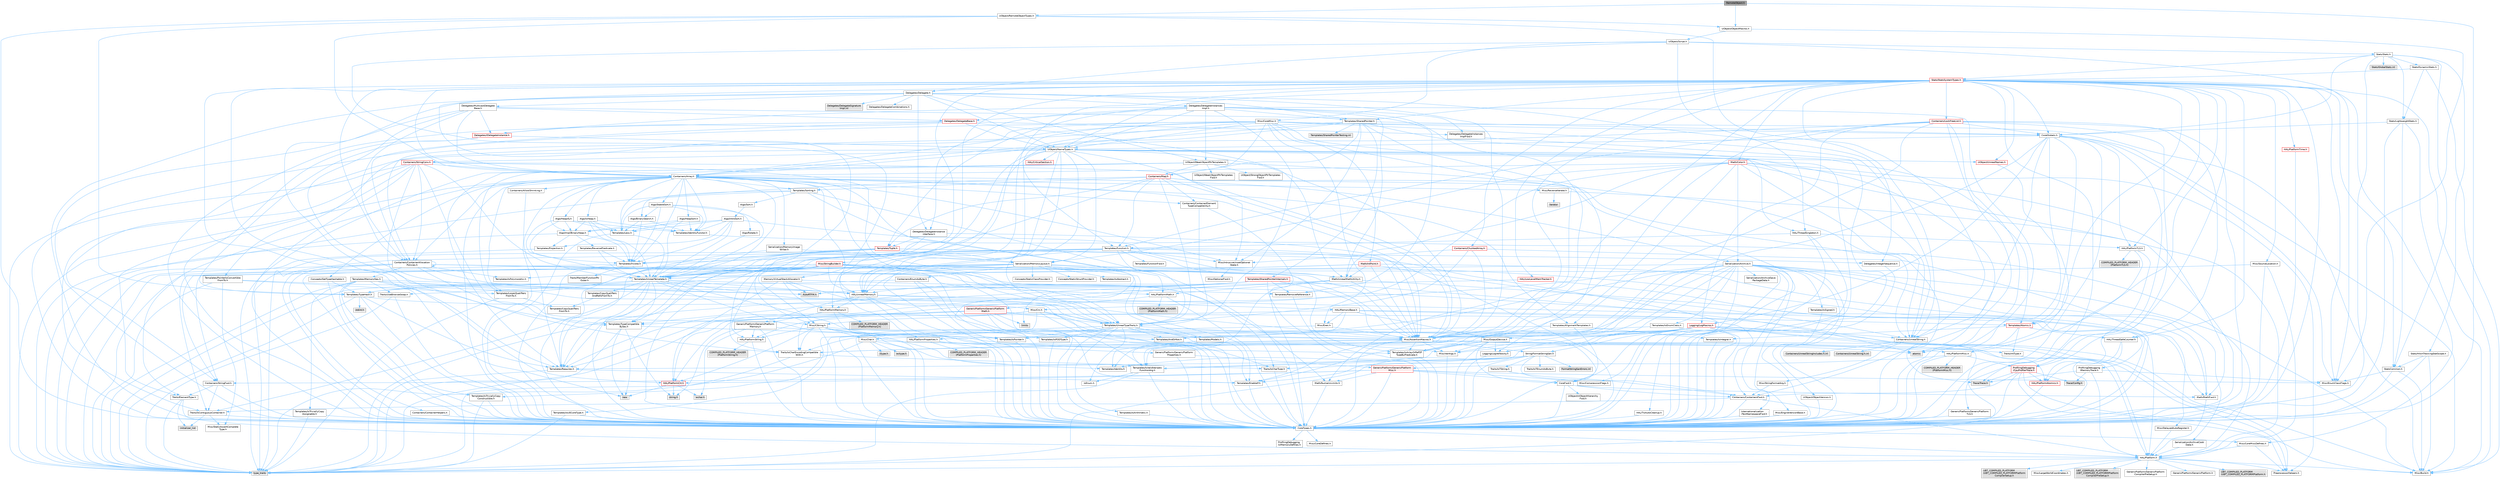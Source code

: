 digraph "RemoteObject.h"
{
 // INTERACTIVE_SVG=YES
 // LATEX_PDF_SIZE
  bgcolor="transparent";
  edge [fontname=Helvetica,fontsize=10,labelfontname=Helvetica,labelfontsize=10];
  node [fontname=Helvetica,fontsize=10,shape=box,height=0.2,width=0.4];
  Node1 [id="Node000001",label="RemoteObject.h",height=0.2,width=0.4,color="gray40", fillcolor="grey60", style="filled", fontcolor="black",tooltip=" "];
  Node1 -> Node2 [id="edge1_Node000001_Node000002",color="steelblue1",style="solid",tooltip=" "];
  Node2 [id="Node000002",label="CoreTypes.h",height=0.2,width=0.4,color="grey40", fillcolor="white", style="filled",URL="$dc/dec/CoreTypes_8h.html",tooltip=" "];
  Node2 -> Node3 [id="edge2_Node000002_Node000003",color="steelblue1",style="solid",tooltip=" "];
  Node3 [id="Node000003",label="HAL/Platform.h",height=0.2,width=0.4,color="grey40", fillcolor="white", style="filled",URL="$d9/dd0/Platform_8h.html",tooltip=" "];
  Node3 -> Node4 [id="edge3_Node000003_Node000004",color="steelblue1",style="solid",tooltip=" "];
  Node4 [id="Node000004",label="Misc/Build.h",height=0.2,width=0.4,color="grey40", fillcolor="white", style="filled",URL="$d3/dbb/Build_8h.html",tooltip=" "];
  Node3 -> Node5 [id="edge4_Node000003_Node000005",color="steelblue1",style="solid",tooltip=" "];
  Node5 [id="Node000005",label="Misc/LargeWorldCoordinates.h",height=0.2,width=0.4,color="grey40", fillcolor="white", style="filled",URL="$d2/dcb/LargeWorldCoordinates_8h.html",tooltip=" "];
  Node3 -> Node6 [id="edge5_Node000003_Node000006",color="steelblue1",style="solid",tooltip=" "];
  Node6 [id="Node000006",label="type_traits",height=0.2,width=0.4,color="grey60", fillcolor="#E0E0E0", style="filled",tooltip=" "];
  Node3 -> Node7 [id="edge6_Node000003_Node000007",color="steelblue1",style="solid",tooltip=" "];
  Node7 [id="Node000007",label="PreprocessorHelpers.h",height=0.2,width=0.4,color="grey40", fillcolor="white", style="filled",URL="$db/ddb/PreprocessorHelpers_8h.html",tooltip=" "];
  Node3 -> Node8 [id="edge7_Node000003_Node000008",color="steelblue1",style="solid",tooltip=" "];
  Node8 [id="Node000008",label="UBT_COMPILED_PLATFORM\l/UBT_COMPILED_PLATFORMPlatform\lCompilerPreSetup.h",height=0.2,width=0.4,color="grey60", fillcolor="#E0E0E0", style="filled",tooltip=" "];
  Node3 -> Node9 [id="edge8_Node000003_Node000009",color="steelblue1",style="solid",tooltip=" "];
  Node9 [id="Node000009",label="GenericPlatform/GenericPlatform\lCompilerPreSetup.h",height=0.2,width=0.4,color="grey40", fillcolor="white", style="filled",URL="$d9/dc8/GenericPlatformCompilerPreSetup_8h.html",tooltip=" "];
  Node3 -> Node10 [id="edge9_Node000003_Node000010",color="steelblue1",style="solid",tooltip=" "];
  Node10 [id="Node000010",label="GenericPlatform/GenericPlatform.h",height=0.2,width=0.4,color="grey40", fillcolor="white", style="filled",URL="$d6/d84/GenericPlatform_8h.html",tooltip=" "];
  Node3 -> Node11 [id="edge10_Node000003_Node000011",color="steelblue1",style="solid",tooltip=" "];
  Node11 [id="Node000011",label="UBT_COMPILED_PLATFORM\l/UBT_COMPILED_PLATFORMPlatform.h",height=0.2,width=0.4,color="grey60", fillcolor="#E0E0E0", style="filled",tooltip=" "];
  Node3 -> Node12 [id="edge11_Node000003_Node000012",color="steelblue1",style="solid",tooltip=" "];
  Node12 [id="Node000012",label="UBT_COMPILED_PLATFORM\l/UBT_COMPILED_PLATFORMPlatform\lCompilerSetup.h",height=0.2,width=0.4,color="grey60", fillcolor="#E0E0E0", style="filled",tooltip=" "];
  Node2 -> Node13 [id="edge12_Node000002_Node000013",color="steelblue1",style="solid",tooltip=" "];
  Node13 [id="Node000013",label="ProfilingDebugging\l/UMemoryDefines.h",height=0.2,width=0.4,color="grey40", fillcolor="white", style="filled",URL="$d2/da2/UMemoryDefines_8h.html",tooltip=" "];
  Node2 -> Node14 [id="edge13_Node000002_Node000014",color="steelblue1",style="solid",tooltip=" "];
  Node14 [id="Node000014",label="Misc/CoreMiscDefines.h",height=0.2,width=0.4,color="grey40", fillcolor="white", style="filled",URL="$da/d38/CoreMiscDefines_8h.html",tooltip=" "];
  Node14 -> Node3 [id="edge14_Node000014_Node000003",color="steelblue1",style="solid",tooltip=" "];
  Node14 -> Node7 [id="edge15_Node000014_Node000007",color="steelblue1",style="solid",tooltip=" "];
  Node2 -> Node15 [id="edge16_Node000002_Node000015",color="steelblue1",style="solid",tooltip=" "];
  Node15 [id="Node000015",label="Misc/CoreDefines.h",height=0.2,width=0.4,color="grey40", fillcolor="white", style="filled",URL="$d3/dd2/CoreDefines_8h.html",tooltip=" "];
  Node1 -> Node16 [id="edge17_Node000001_Node000016",color="steelblue1",style="solid",tooltip=" "];
  Node16 [id="Node000016",label="UObject/RemoteObjectTypes.h",height=0.2,width=0.4,color="grey40", fillcolor="white", style="filled",URL="$d5/d80/RemoteObjectTypes_8h.html",tooltip=" "];
  Node16 -> Node2 [id="edge18_Node000016_Node000002",color="steelblue1",style="solid",tooltip=" "];
  Node16 -> Node17 [id="edge19_Node000016_Node000017",color="steelblue1",style="solid",tooltip=" "];
  Node17 [id="Node000017",label="Templates/TypeHash.h",height=0.2,width=0.4,color="grey40", fillcolor="white", style="filled",URL="$d1/d62/TypeHash_8h.html",tooltip=" "];
  Node17 -> Node2 [id="edge20_Node000017_Node000002",color="steelblue1",style="solid",tooltip=" "];
  Node17 -> Node18 [id="edge21_Node000017_Node000018",color="steelblue1",style="solid",tooltip=" "];
  Node18 [id="Node000018",label="Templates/Requires.h",height=0.2,width=0.4,color="grey40", fillcolor="white", style="filled",URL="$dc/d96/Requires_8h.html",tooltip=" "];
  Node18 -> Node19 [id="edge22_Node000018_Node000019",color="steelblue1",style="solid",tooltip=" "];
  Node19 [id="Node000019",label="Templates/EnableIf.h",height=0.2,width=0.4,color="grey40", fillcolor="white", style="filled",URL="$d7/d60/EnableIf_8h.html",tooltip=" "];
  Node19 -> Node2 [id="edge23_Node000019_Node000002",color="steelblue1",style="solid",tooltip=" "];
  Node18 -> Node6 [id="edge24_Node000018_Node000006",color="steelblue1",style="solid",tooltip=" "];
  Node17 -> Node20 [id="edge25_Node000017_Node000020",color="steelblue1",style="solid",tooltip=" "];
  Node20 [id="Node000020",label="Misc/Crc.h",height=0.2,width=0.4,color="grey40", fillcolor="white", style="filled",URL="$d4/dd2/Crc_8h.html",tooltip=" "];
  Node20 -> Node2 [id="edge26_Node000020_Node000002",color="steelblue1",style="solid",tooltip=" "];
  Node20 -> Node21 [id="edge27_Node000020_Node000021",color="steelblue1",style="solid",tooltip=" "];
  Node21 [id="Node000021",label="HAL/PlatformString.h",height=0.2,width=0.4,color="grey40", fillcolor="white", style="filled",URL="$db/db5/PlatformString_8h.html",tooltip=" "];
  Node21 -> Node2 [id="edge28_Node000021_Node000002",color="steelblue1",style="solid",tooltip=" "];
  Node21 -> Node22 [id="edge29_Node000021_Node000022",color="steelblue1",style="solid",tooltip=" "];
  Node22 [id="Node000022",label="COMPILED_PLATFORM_HEADER\l(PlatformString.h)",height=0.2,width=0.4,color="grey60", fillcolor="#E0E0E0", style="filled",tooltip=" "];
  Node20 -> Node23 [id="edge30_Node000020_Node000023",color="steelblue1",style="solid",tooltip=" "];
  Node23 [id="Node000023",label="Misc/AssertionMacros.h",height=0.2,width=0.4,color="grey40", fillcolor="white", style="filled",URL="$d0/dfa/AssertionMacros_8h.html",tooltip=" "];
  Node23 -> Node2 [id="edge31_Node000023_Node000002",color="steelblue1",style="solid",tooltip=" "];
  Node23 -> Node3 [id="edge32_Node000023_Node000003",color="steelblue1",style="solid",tooltip=" "];
  Node23 -> Node24 [id="edge33_Node000023_Node000024",color="steelblue1",style="solid",tooltip=" "];
  Node24 [id="Node000024",label="HAL/PlatformMisc.h",height=0.2,width=0.4,color="grey40", fillcolor="white", style="filled",URL="$d0/df5/PlatformMisc_8h.html",tooltip=" "];
  Node24 -> Node2 [id="edge34_Node000024_Node000002",color="steelblue1",style="solid",tooltip=" "];
  Node24 -> Node25 [id="edge35_Node000024_Node000025",color="steelblue1",style="solid",tooltip=" "];
  Node25 [id="Node000025",label="GenericPlatform/GenericPlatform\lMisc.h",height=0.2,width=0.4,color="red", fillcolor="#FFF0F0", style="filled",URL="$db/d9a/GenericPlatformMisc_8h.html",tooltip=" "];
  Node25 -> Node26 [id="edge36_Node000025_Node000026",color="steelblue1",style="solid",tooltip=" "];
  Node26 [id="Node000026",label="Containers/StringFwd.h",height=0.2,width=0.4,color="grey40", fillcolor="white", style="filled",URL="$df/d37/StringFwd_8h.html",tooltip=" "];
  Node26 -> Node2 [id="edge37_Node000026_Node000002",color="steelblue1",style="solid",tooltip=" "];
  Node26 -> Node27 [id="edge38_Node000026_Node000027",color="steelblue1",style="solid",tooltip=" "];
  Node27 [id="Node000027",label="Traits/ElementType.h",height=0.2,width=0.4,color="grey40", fillcolor="white", style="filled",URL="$d5/d4f/ElementType_8h.html",tooltip=" "];
  Node27 -> Node3 [id="edge39_Node000027_Node000003",color="steelblue1",style="solid",tooltip=" "];
  Node27 -> Node28 [id="edge40_Node000027_Node000028",color="steelblue1",style="solid",tooltip=" "];
  Node28 [id="Node000028",label="initializer_list",height=0.2,width=0.4,color="grey60", fillcolor="#E0E0E0", style="filled",tooltip=" "];
  Node27 -> Node6 [id="edge41_Node000027_Node000006",color="steelblue1",style="solid",tooltip=" "];
  Node26 -> Node29 [id="edge42_Node000026_Node000029",color="steelblue1",style="solid",tooltip=" "];
  Node29 [id="Node000029",label="Traits/IsContiguousContainer.h",height=0.2,width=0.4,color="grey40", fillcolor="white", style="filled",URL="$d5/d3c/IsContiguousContainer_8h.html",tooltip=" "];
  Node29 -> Node2 [id="edge43_Node000029_Node000002",color="steelblue1",style="solid",tooltip=" "];
  Node29 -> Node30 [id="edge44_Node000029_Node000030",color="steelblue1",style="solid",tooltip=" "];
  Node30 [id="Node000030",label="Misc/StaticAssertComplete\lType.h",height=0.2,width=0.4,color="grey40", fillcolor="white", style="filled",URL="$d5/d4e/StaticAssertCompleteType_8h.html",tooltip=" "];
  Node29 -> Node28 [id="edge45_Node000029_Node000028",color="steelblue1",style="solid",tooltip=" "];
  Node25 -> Node31 [id="edge46_Node000025_Node000031",color="steelblue1",style="solid",tooltip=" "];
  Node31 [id="Node000031",label="CoreFwd.h",height=0.2,width=0.4,color="grey40", fillcolor="white", style="filled",URL="$d1/d1e/CoreFwd_8h.html",tooltip=" "];
  Node31 -> Node2 [id="edge47_Node000031_Node000002",color="steelblue1",style="solid",tooltip=" "];
  Node31 -> Node32 [id="edge48_Node000031_Node000032",color="steelblue1",style="solid",tooltip=" "];
  Node32 [id="Node000032",label="Containers/ContainersFwd.h",height=0.2,width=0.4,color="grey40", fillcolor="white", style="filled",URL="$d4/d0a/ContainersFwd_8h.html",tooltip=" "];
  Node32 -> Node3 [id="edge49_Node000032_Node000003",color="steelblue1",style="solid",tooltip=" "];
  Node32 -> Node2 [id="edge50_Node000032_Node000002",color="steelblue1",style="solid",tooltip=" "];
  Node32 -> Node29 [id="edge51_Node000032_Node000029",color="steelblue1",style="solid",tooltip=" "];
  Node31 -> Node33 [id="edge52_Node000031_Node000033",color="steelblue1",style="solid",tooltip=" "];
  Node33 [id="Node000033",label="Math/MathFwd.h",height=0.2,width=0.4,color="grey40", fillcolor="white", style="filled",URL="$d2/d10/MathFwd_8h.html",tooltip=" "];
  Node33 -> Node3 [id="edge53_Node000033_Node000003",color="steelblue1",style="solid",tooltip=" "];
  Node31 -> Node34 [id="edge54_Node000031_Node000034",color="steelblue1",style="solid",tooltip=" "];
  Node34 [id="Node000034",label="UObject/UObjectHierarchy\lFwd.h",height=0.2,width=0.4,color="grey40", fillcolor="white", style="filled",URL="$d3/d13/UObjectHierarchyFwd_8h.html",tooltip=" "];
  Node25 -> Node2 [id="edge55_Node000025_Node000002",color="steelblue1",style="solid",tooltip=" "];
  Node25 -> Node36 [id="edge56_Node000025_Node000036",color="steelblue1",style="solid",tooltip=" "];
  Node36 [id="Node000036",label="HAL/PlatformCrt.h",height=0.2,width=0.4,color="red", fillcolor="#FFF0F0", style="filled",URL="$d8/d75/PlatformCrt_8h.html",tooltip=" "];
  Node36 -> Node37 [id="edge57_Node000036_Node000037",color="steelblue1",style="solid",tooltip=" "];
  Node37 [id="Node000037",label="new",height=0.2,width=0.4,color="grey60", fillcolor="#E0E0E0", style="filled",tooltip=" "];
  Node36 -> Node38 [id="edge58_Node000036_Node000038",color="steelblue1",style="solid",tooltip=" "];
  Node38 [id="Node000038",label="wchar.h",height=0.2,width=0.4,color="grey60", fillcolor="#E0E0E0", style="filled",tooltip=" "];
  Node36 -> Node45 [id="edge59_Node000036_Node000045",color="steelblue1",style="solid",tooltip=" "];
  Node45 [id="Node000045",label="string.h",height=0.2,width=0.4,color="grey60", fillcolor="#E0E0E0", style="filled",tooltip=" "];
  Node25 -> Node46 [id="edge60_Node000025_Node000046",color="steelblue1",style="solid",tooltip=" "];
  Node46 [id="Node000046",label="Math/NumericLimits.h",height=0.2,width=0.4,color="grey40", fillcolor="white", style="filled",URL="$df/d1b/NumericLimits_8h.html",tooltip=" "];
  Node46 -> Node2 [id="edge61_Node000046_Node000002",color="steelblue1",style="solid",tooltip=" "];
  Node25 -> Node47 [id="edge62_Node000025_Node000047",color="steelblue1",style="solid",tooltip=" "];
  Node47 [id="Node000047",label="Misc/CompressionFlags.h",height=0.2,width=0.4,color="grey40", fillcolor="white", style="filled",URL="$d9/d76/CompressionFlags_8h.html",tooltip=" "];
  Node25 -> Node48 [id="edge63_Node000025_Node000048",color="steelblue1",style="solid",tooltip=" "];
  Node48 [id="Node000048",label="Misc/EnumClassFlags.h",height=0.2,width=0.4,color="grey40", fillcolor="white", style="filled",URL="$d8/de7/EnumClassFlags_8h.html",tooltip=" "];
  Node24 -> Node51 [id="edge64_Node000024_Node000051",color="steelblue1",style="solid",tooltip=" "];
  Node51 [id="Node000051",label="COMPILED_PLATFORM_HEADER\l(PlatformMisc.h)",height=0.2,width=0.4,color="grey60", fillcolor="#E0E0E0", style="filled",tooltip=" "];
  Node24 -> Node52 [id="edge65_Node000024_Node000052",color="steelblue1",style="solid",tooltip=" "];
  Node52 [id="Node000052",label="ProfilingDebugging\l/CpuProfilerTrace.h",height=0.2,width=0.4,color="red", fillcolor="#FFF0F0", style="filled",URL="$da/dcb/CpuProfilerTrace_8h.html",tooltip=" "];
  Node52 -> Node2 [id="edge66_Node000052_Node000002",color="steelblue1",style="solid",tooltip=" "];
  Node52 -> Node32 [id="edge67_Node000052_Node000032",color="steelblue1",style="solid",tooltip=" "];
  Node52 -> Node53 [id="edge68_Node000052_Node000053",color="steelblue1",style="solid",tooltip=" "];
  Node53 [id="Node000053",label="HAL/PlatformAtomics.h",height=0.2,width=0.4,color="red", fillcolor="#FFF0F0", style="filled",URL="$d3/d36/PlatformAtomics_8h.html",tooltip=" "];
  Node53 -> Node2 [id="edge69_Node000053_Node000002",color="steelblue1",style="solid",tooltip=" "];
  Node52 -> Node7 [id="edge70_Node000052_Node000007",color="steelblue1",style="solid",tooltip=" "];
  Node52 -> Node4 [id="edge71_Node000052_Node000004",color="steelblue1",style="solid",tooltip=" "];
  Node52 -> Node56 [id="edge72_Node000052_Node000056",color="steelblue1",style="solid",tooltip=" "];
  Node56 [id="Node000056",label="Trace/Config.h",height=0.2,width=0.4,color="grey60", fillcolor="#E0E0E0", style="filled",tooltip=" "];
  Node52 -> Node59 [id="edge73_Node000052_Node000059",color="steelblue1",style="solid",tooltip=" "];
  Node59 [id="Node000059",label="Trace/Trace.h",height=0.2,width=0.4,color="grey60", fillcolor="#E0E0E0", style="filled",tooltip=" "];
  Node23 -> Node7 [id="edge74_Node000023_Node000007",color="steelblue1",style="solid",tooltip=" "];
  Node23 -> Node19 [id="edge75_Node000023_Node000019",color="steelblue1",style="solid",tooltip=" "];
  Node23 -> Node60 [id="edge76_Node000023_Node000060",color="steelblue1",style="solid",tooltip=" "];
  Node60 [id="Node000060",label="Templates/IsArrayOrRefOf\lTypeByPredicate.h",height=0.2,width=0.4,color="grey40", fillcolor="white", style="filled",URL="$d6/da1/IsArrayOrRefOfTypeByPredicate_8h.html",tooltip=" "];
  Node60 -> Node2 [id="edge77_Node000060_Node000002",color="steelblue1",style="solid",tooltip=" "];
  Node23 -> Node61 [id="edge78_Node000023_Node000061",color="steelblue1",style="solid",tooltip=" "];
  Node61 [id="Node000061",label="Templates/IsValidVariadic\lFunctionArg.h",height=0.2,width=0.4,color="grey40", fillcolor="white", style="filled",URL="$d0/dc8/IsValidVariadicFunctionArg_8h.html",tooltip=" "];
  Node61 -> Node2 [id="edge79_Node000061_Node000002",color="steelblue1",style="solid",tooltip=" "];
  Node61 -> Node62 [id="edge80_Node000061_Node000062",color="steelblue1",style="solid",tooltip=" "];
  Node62 [id="Node000062",label="IsEnum.h",height=0.2,width=0.4,color="grey40", fillcolor="white", style="filled",URL="$d4/de5/IsEnum_8h.html",tooltip=" "];
  Node61 -> Node6 [id="edge81_Node000061_Node000006",color="steelblue1",style="solid",tooltip=" "];
  Node23 -> Node63 [id="edge82_Node000023_Node000063",color="steelblue1",style="solid",tooltip=" "];
  Node63 [id="Node000063",label="Traits/IsCharEncodingCompatible\lWith.h",height=0.2,width=0.4,color="grey40", fillcolor="white", style="filled",URL="$df/dd1/IsCharEncodingCompatibleWith_8h.html",tooltip=" "];
  Node63 -> Node6 [id="edge83_Node000063_Node000006",color="steelblue1",style="solid",tooltip=" "];
  Node63 -> Node64 [id="edge84_Node000063_Node000064",color="steelblue1",style="solid",tooltip=" "];
  Node64 [id="Node000064",label="Traits/IsCharType.h",height=0.2,width=0.4,color="grey40", fillcolor="white", style="filled",URL="$db/d51/IsCharType_8h.html",tooltip=" "];
  Node64 -> Node2 [id="edge85_Node000064_Node000002",color="steelblue1",style="solid",tooltip=" "];
  Node23 -> Node65 [id="edge86_Node000023_Node000065",color="steelblue1",style="solid",tooltip=" "];
  Node65 [id="Node000065",label="Misc/VarArgs.h",height=0.2,width=0.4,color="grey40", fillcolor="white", style="filled",URL="$d5/d6f/VarArgs_8h.html",tooltip=" "];
  Node65 -> Node2 [id="edge87_Node000065_Node000002",color="steelblue1",style="solid",tooltip=" "];
  Node23 -> Node66 [id="edge88_Node000023_Node000066",color="steelblue1",style="solid",tooltip=" "];
  Node66 [id="Node000066",label="String/FormatStringSan.h",height=0.2,width=0.4,color="grey40", fillcolor="white", style="filled",URL="$d3/d8b/FormatStringSan_8h.html",tooltip=" "];
  Node66 -> Node6 [id="edge89_Node000066_Node000006",color="steelblue1",style="solid",tooltip=" "];
  Node66 -> Node2 [id="edge90_Node000066_Node000002",color="steelblue1",style="solid",tooltip=" "];
  Node66 -> Node18 [id="edge91_Node000066_Node000018",color="steelblue1",style="solid",tooltip=" "];
  Node66 -> Node67 [id="edge92_Node000066_Node000067",color="steelblue1",style="solid",tooltip=" "];
  Node67 [id="Node000067",label="Templates/Identity.h",height=0.2,width=0.4,color="grey40", fillcolor="white", style="filled",URL="$d0/dd5/Identity_8h.html",tooltip=" "];
  Node66 -> Node61 [id="edge93_Node000066_Node000061",color="steelblue1",style="solid",tooltip=" "];
  Node66 -> Node64 [id="edge94_Node000066_Node000064",color="steelblue1",style="solid",tooltip=" "];
  Node66 -> Node68 [id="edge95_Node000066_Node000068",color="steelblue1",style="solid",tooltip=" "];
  Node68 [id="Node000068",label="Traits/IsTEnumAsByte.h",height=0.2,width=0.4,color="grey40", fillcolor="white", style="filled",URL="$d1/de6/IsTEnumAsByte_8h.html",tooltip=" "];
  Node66 -> Node69 [id="edge96_Node000066_Node000069",color="steelblue1",style="solid",tooltip=" "];
  Node69 [id="Node000069",label="Traits/IsTString.h",height=0.2,width=0.4,color="grey40", fillcolor="white", style="filled",URL="$d0/df8/IsTString_8h.html",tooltip=" "];
  Node69 -> Node32 [id="edge97_Node000069_Node000032",color="steelblue1",style="solid",tooltip=" "];
  Node66 -> Node32 [id="edge98_Node000066_Node000032",color="steelblue1",style="solid",tooltip=" "];
  Node66 -> Node70 [id="edge99_Node000066_Node000070",color="steelblue1",style="solid",tooltip=" "];
  Node70 [id="Node000070",label="FormatStringSanErrors.inl",height=0.2,width=0.4,color="grey60", fillcolor="#E0E0E0", style="filled",tooltip=" "];
  Node23 -> Node71 [id="edge100_Node000023_Node000071",color="steelblue1",style="solid",tooltip=" "];
  Node71 [id="Node000071",label="atomic",height=0.2,width=0.4,color="grey60", fillcolor="#E0E0E0", style="filled",tooltip=" "];
  Node20 -> Node72 [id="edge101_Node000020_Node000072",color="steelblue1",style="solid",tooltip=" "];
  Node72 [id="Node000072",label="Misc/CString.h",height=0.2,width=0.4,color="grey40", fillcolor="white", style="filled",URL="$d2/d49/CString_8h.html",tooltip=" "];
  Node72 -> Node2 [id="edge102_Node000072_Node000002",color="steelblue1",style="solid",tooltip=" "];
  Node72 -> Node36 [id="edge103_Node000072_Node000036",color="steelblue1",style="solid",tooltip=" "];
  Node72 -> Node21 [id="edge104_Node000072_Node000021",color="steelblue1",style="solid",tooltip=" "];
  Node72 -> Node23 [id="edge105_Node000072_Node000023",color="steelblue1",style="solid",tooltip=" "];
  Node72 -> Node73 [id="edge106_Node000072_Node000073",color="steelblue1",style="solid",tooltip=" "];
  Node73 [id="Node000073",label="Misc/Char.h",height=0.2,width=0.4,color="grey40", fillcolor="white", style="filled",URL="$d0/d58/Char_8h.html",tooltip=" "];
  Node73 -> Node2 [id="edge107_Node000073_Node000002",color="steelblue1",style="solid",tooltip=" "];
  Node73 -> Node74 [id="edge108_Node000073_Node000074",color="steelblue1",style="solid",tooltip=" "];
  Node74 [id="Node000074",label="Traits/IntType.h",height=0.2,width=0.4,color="grey40", fillcolor="white", style="filled",URL="$d7/deb/IntType_8h.html",tooltip=" "];
  Node74 -> Node3 [id="edge109_Node000074_Node000003",color="steelblue1",style="solid",tooltip=" "];
  Node73 -> Node75 [id="edge110_Node000073_Node000075",color="steelblue1",style="solid",tooltip=" "];
  Node75 [id="Node000075",label="ctype.h",height=0.2,width=0.4,color="grey60", fillcolor="#E0E0E0", style="filled",tooltip=" "];
  Node73 -> Node76 [id="edge111_Node000073_Node000076",color="steelblue1",style="solid",tooltip=" "];
  Node76 [id="Node000076",label="wctype.h",height=0.2,width=0.4,color="grey60", fillcolor="#E0E0E0", style="filled",tooltip=" "];
  Node73 -> Node6 [id="edge112_Node000073_Node000006",color="steelblue1",style="solid",tooltip=" "];
  Node72 -> Node65 [id="edge113_Node000072_Node000065",color="steelblue1",style="solid",tooltip=" "];
  Node72 -> Node60 [id="edge114_Node000072_Node000060",color="steelblue1",style="solid",tooltip=" "];
  Node72 -> Node61 [id="edge115_Node000072_Node000061",color="steelblue1",style="solid",tooltip=" "];
  Node72 -> Node63 [id="edge116_Node000072_Node000063",color="steelblue1",style="solid",tooltip=" "];
  Node20 -> Node73 [id="edge117_Node000020_Node000073",color="steelblue1",style="solid",tooltip=" "];
  Node20 -> Node77 [id="edge118_Node000020_Node000077",color="steelblue1",style="solid",tooltip=" "];
  Node77 [id="Node000077",label="Templates/UnrealTypeTraits.h",height=0.2,width=0.4,color="grey40", fillcolor="white", style="filled",URL="$d2/d2d/UnrealTypeTraits_8h.html",tooltip=" "];
  Node77 -> Node2 [id="edge119_Node000077_Node000002",color="steelblue1",style="solid",tooltip=" "];
  Node77 -> Node78 [id="edge120_Node000077_Node000078",color="steelblue1",style="solid",tooltip=" "];
  Node78 [id="Node000078",label="Templates/IsPointer.h",height=0.2,width=0.4,color="grey40", fillcolor="white", style="filled",URL="$d7/d05/IsPointer_8h.html",tooltip=" "];
  Node78 -> Node2 [id="edge121_Node000078_Node000002",color="steelblue1",style="solid",tooltip=" "];
  Node77 -> Node23 [id="edge122_Node000077_Node000023",color="steelblue1",style="solid",tooltip=" "];
  Node77 -> Node79 [id="edge123_Node000077_Node000079",color="steelblue1",style="solid",tooltip=" "];
  Node79 [id="Node000079",label="Templates/AndOrNot.h",height=0.2,width=0.4,color="grey40", fillcolor="white", style="filled",URL="$db/d0a/AndOrNot_8h.html",tooltip=" "];
  Node79 -> Node2 [id="edge124_Node000079_Node000002",color="steelblue1",style="solid",tooltip=" "];
  Node77 -> Node19 [id="edge125_Node000077_Node000019",color="steelblue1",style="solid",tooltip=" "];
  Node77 -> Node80 [id="edge126_Node000077_Node000080",color="steelblue1",style="solid",tooltip=" "];
  Node80 [id="Node000080",label="Templates/IsArithmetic.h",height=0.2,width=0.4,color="grey40", fillcolor="white", style="filled",URL="$d2/d5d/IsArithmetic_8h.html",tooltip=" "];
  Node80 -> Node2 [id="edge127_Node000080_Node000002",color="steelblue1",style="solid",tooltip=" "];
  Node77 -> Node62 [id="edge128_Node000077_Node000062",color="steelblue1",style="solid",tooltip=" "];
  Node77 -> Node81 [id="edge129_Node000077_Node000081",color="steelblue1",style="solid",tooltip=" "];
  Node81 [id="Node000081",label="Templates/Models.h",height=0.2,width=0.4,color="grey40", fillcolor="white", style="filled",URL="$d3/d0c/Models_8h.html",tooltip=" "];
  Node81 -> Node67 [id="edge130_Node000081_Node000067",color="steelblue1",style="solid",tooltip=" "];
  Node77 -> Node82 [id="edge131_Node000077_Node000082",color="steelblue1",style="solid",tooltip=" "];
  Node82 [id="Node000082",label="Templates/IsPODType.h",height=0.2,width=0.4,color="grey40", fillcolor="white", style="filled",URL="$d7/db1/IsPODType_8h.html",tooltip=" "];
  Node82 -> Node2 [id="edge132_Node000082_Node000002",color="steelblue1",style="solid",tooltip=" "];
  Node77 -> Node83 [id="edge133_Node000077_Node000083",color="steelblue1",style="solid",tooltip=" "];
  Node83 [id="Node000083",label="Templates/IsUECoreType.h",height=0.2,width=0.4,color="grey40", fillcolor="white", style="filled",URL="$d1/db8/IsUECoreType_8h.html",tooltip=" "];
  Node83 -> Node2 [id="edge134_Node000083_Node000002",color="steelblue1",style="solid",tooltip=" "];
  Node83 -> Node6 [id="edge135_Node000083_Node000006",color="steelblue1",style="solid",tooltip=" "];
  Node77 -> Node84 [id="edge136_Node000077_Node000084",color="steelblue1",style="solid",tooltip=" "];
  Node84 [id="Node000084",label="Templates/IsTriviallyCopy\lConstructible.h",height=0.2,width=0.4,color="grey40", fillcolor="white", style="filled",URL="$d3/d78/IsTriviallyCopyConstructible_8h.html",tooltip=" "];
  Node84 -> Node2 [id="edge137_Node000084_Node000002",color="steelblue1",style="solid",tooltip=" "];
  Node84 -> Node6 [id="edge138_Node000084_Node000006",color="steelblue1",style="solid",tooltip=" "];
  Node20 -> Node64 [id="edge139_Node000020_Node000064",color="steelblue1",style="solid",tooltip=" "];
  Node17 -> Node85 [id="edge140_Node000017_Node000085",color="steelblue1",style="solid",tooltip=" "];
  Node85 [id="Node000085",label="stdint.h",height=0.2,width=0.4,color="grey60", fillcolor="#E0E0E0", style="filled",tooltip=" "];
  Node17 -> Node6 [id="edge141_Node000017_Node000006",color="steelblue1",style="solid",tooltip=" "];
  Node16 -> Node86 [id="edge142_Node000016_Node000086",color="steelblue1",style="solid",tooltip=" "];
  Node86 [id="Node000086",label="Containers/Array.h",height=0.2,width=0.4,color="grey40", fillcolor="white", style="filled",URL="$df/dd0/Array_8h.html",tooltip=" "];
  Node86 -> Node2 [id="edge143_Node000086_Node000002",color="steelblue1",style="solid",tooltip=" "];
  Node86 -> Node23 [id="edge144_Node000086_Node000023",color="steelblue1",style="solid",tooltip=" "];
  Node86 -> Node87 [id="edge145_Node000086_Node000087",color="steelblue1",style="solid",tooltip=" "];
  Node87 [id="Node000087",label="Misc/IntrusiveUnsetOptional\lState.h",height=0.2,width=0.4,color="grey40", fillcolor="white", style="filled",URL="$d2/d0a/IntrusiveUnsetOptionalState_8h.html",tooltip=" "];
  Node87 -> Node88 [id="edge146_Node000087_Node000088",color="steelblue1",style="solid",tooltip=" "];
  Node88 [id="Node000088",label="Misc/OptionalFwd.h",height=0.2,width=0.4,color="grey40", fillcolor="white", style="filled",URL="$dc/d50/OptionalFwd_8h.html",tooltip=" "];
  Node86 -> Node89 [id="edge147_Node000086_Node000089",color="steelblue1",style="solid",tooltip=" "];
  Node89 [id="Node000089",label="Misc/ReverseIterate.h",height=0.2,width=0.4,color="grey40", fillcolor="white", style="filled",URL="$db/de3/ReverseIterate_8h.html",tooltip=" "];
  Node89 -> Node3 [id="edge148_Node000089_Node000003",color="steelblue1",style="solid",tooltip=" "];
  Node89 -> Node90 [id="edge149_Node000089_Node000090",color="steelblue1",style="solid",tooltip=" "];
  Node90 [id="Node000090",label="iterator",height=0.2,width=0.4,color="grey60", fillcolor="#E0E0E0", style="filled",tooltip=" "];
  Node86 -> Node91 [id="edge150_Node000086_Node000091",color="steelblue1",style="solid",tooltip=" "];
  Node91 [id="Node000091",label="HAL/UnrealMemory.h",height=0.2,width=0.4,color="grey40", fillcolor="white", style="filled",URL="$d9/d96/UnrealMemory_8h.html",tooltip=" "];
  Node91 -> Node2 [id="edge151_Node000091_Node000002",color="steelblue1",style="solid",tooltip=" "];
  Node91 -> Node92 [id="edge152_Node000091_Node000092",color="steelblue1",style="solid",tooltip=" "];
  Node92 [id="Node000092",label="GenericPlatform/GenericPlatform\lMemory.h",height=0.2,width=0.4,color="grey40", fillcolor="white", style="filled",URL="$dd/d22/GenericPlatformMemory_8h.html",tooltip=" "];
  Node92 -> Node31 [id="edge153_Node000092_Node000031",color="steelblue1",style="solid",tooltip=" "];
  Node92 -> Node2 [id="edge154_Node000092_Node000002",color="steelblue1",style="solid",tooltip=" "];
  Node92 -> Node21 [id="edge155_Node000092_Node000021",color="steelblue1",style="solid",tooltip=" "];
  Node92 -> Node45 [id="edge156_Node000092_Node000045",color="steelblue1",style="solid",tooltip=" "];
  Node92 -> Node38 [id="edge157_Node000092_Node000038",color="steelblue1",style="solid",tooltip=" "];
  Node91 -> Node93 [id="edge158_Node000091_Node000093",color="steelblue1",style="solid",tooltip=" "];
  Node93 [id="Node000093",label="HAL/MemoryBase.h",height=0.2,width=0.4,color="grey40", fillcolor="white", style="filled",URL="$d6/d9f/MemoryBase_8h.html",tooltip=" "];
  Node93 -> Node2 [id="edge159_Node000093_Node000002",color="steelblue1",style="solid",tooltip=" "];
  Node93 -> Node53 [id="edge160_Node000093_Node000053",color="steelblue1",style="solid",tooltip=" "];
  Node93 -> Node36 [id="edge161_Node000093_Node000036",color="steelblue1",style="solid",tooltip=" "];
  Node93 -> Node94 [id="edge162_Node000093_Node000094",color="steelblue1",style="solid",tooltip=" "];
  Node94 [id="Node000094",label="Misc/Exec.h",height=0.2,width=0.4,color="grey40", fillcolor="white", style="filled",URL="$de/ddb/Exec_8h.html",tooltip=" "];
  Node94 -> Node2 [id="edge163_Node000094_Node000002",color="steelblue1",style="solid",tooltip=" "];
  Node94 -> Node23 [id="edge164_Node000094_Node000023",color="steelblue1",style="solid",tooltip=" "];
  Node93 -> Node95 [id="edge165_Node000093_Node000095",color="steelblue1",style="solid",tooltip=" "];
  Node95 [id="Node000095",label="Misc/OutputDevice.h",height=0.2,width=0.4,color="grey40", fillcolor="white", style="filled",URL="$d7/d32/OutputDevice_8h.html",tooltip=" "];
  Node95 -> Node31 [id="edge166_Node000095_Node000031",color="steelblue1",style="solid",tooltip=" "];
  Node95 -> Node2 [id="edge167_Node000095_Node000002",color="steelblue1",style="solid",tooltip=" "];
  Node95 -> Node96 [id="edge168_Node000095_Node000096",color="steelblue1",style="solid",tooltip=" "];
  Node96 [id="Node000096",label="Logging/LogVerbosity.h",height=0.2,width=0.4,color="grey40", fillcolor="white", style="filled",URL="$d2/d8f/LogVerbosity_8h.html",tooltip=" "];
  Node96 -> Node2 [id="edge169_Node000096_Node000002",color="steelblue1",style="solid",tooltip=" "];
  Node95 -> Node65 [id="edge170_Node000095_Node000065",color="steelblue1",style="solid",tooltip=" "];
  Node95 -> Node60 [id="edge171_Node000095_Node000060",color="steelblue1",style="solid",tooltip=" "];
  Node95 -> Node61 [id="edge172_Node000095_Node000061",color="steelblue1",style="solid",tooltip=" "];
  Node95 -> Node63 [id="edge173_Node000095_Node000063",color="steelblue1",style="solid",tooltip=" "];
  Node93 -> Node97 [id="edge174_Node000093_Node000097",color="steelblue1",style="solid",tooltip=" "];
  Node97 [id="Node000097",label="Templates/Atomic.h",height=0.2,width=0.4,color="red", fillcolor="#FFF0F0", style="filled",URL="$d3/d91/Atomic_8h.html",tooltip=" "];
  Node97 -> Node98 [id="edge175_Node000097_Node000098",color="steelblue1",style="solid",tooltip=" "];
  Node98 [id="Node000098",label="HAL/ThreadSafeCounter.h",height=0.2,width=0.4,color="grey40", fillcolor="white", style="filled",URL="$dc/dc9/ThreadSafeCounter_8h.html",tooltip=" "];
  Node98 -> Node2 [id="edge176_Node000098_Node000002",color="steelblue1",style="solid",tooltip=" "];
  Node98 -> Node53 [id="edge177_Node000098_Node000053",color="steelblue1",style="solid",tooltip=" "];
  Node97 -> Node100 [id="edge178_Node000097_Node000100",color="steelblue1",style="solid",tooltip=" "];
  Node100 [id="Node000100",label="Templates/IsIntegral.h",height=0.2,width=0.4,color="grey40", fillcolor="white", style="filled",URL="$da/d64/IsIntegral_8h.html",tooltip=" "];
  Node100 -> Node2 [id="edge179_Node000100_Node000002",color="steelblue1",style="solid",tooltip=" "];
  Node97 -> Node74 [id="edge180_Node000097_Node000074",color="steelblue1",style="solid",tooltip=" "];
  Node97 -> Node71 [id="edge181_Node000097_Node000071",color="steelblue1",style="solid",tooltip=" "];
  Node91 -> Node103 [id="edge182_Node000091_Node000103",color="steelblue1",style="solid",tooltip=" "];
  Node103 [id="Node000103",label="HAL/PlatformMemory.h",height=0.2,width=0.4,color="grey40", fillcolor="white", style="filled",URL="$de/d68/PlatformMemory_8h.html",tooltip=" "];
  Node103 -> Node2 [id="edge183_Node000103_Node000002",color="steelblue1",style="solid",tooltip=" "];
  Node103 -> Node92 [id="edge184_Node000103_Node000092",color="steelblue1",style="solid",tooltip=" "];
  Node103 -> Node104 [id="edge185_Node000103_Node000104",color="steelblue1",style="solid",tooltip=" "];
  Node104 [id="Node000104",label="COMPILED_PLATFORM_HEADER\l(PlatformMemory.h)",height=0.2,width=0.4,color="grey60", fillcolor="#E0E0E0", style="filled",tooltip=" "];
  Node91 -> Node105 [id="edge186_Node000091_Node000105",color="steelblue1",style="solid",tooltip=" "];
  Node105 [id="Node000105",label="ProfilingDebugging\l/MemoryTrace.h",height=0.2,width=0.4,color="grey40", fillcolor="white", style="filled",URL="$da/dd7/MemoryTrace_8h.html",tooltip=" "];
  Node105 -> Node3 [id="edge187_Node000105_Node000003",color="steelblue1",style="solid",tooltip=" "];
  Node105 -> Node48 [id="edge188_Node000105_Node000048",color="steelblue1",style="solid",tooltip=" "];
  Node105 -> Node56 [id="edge189_Node000105_Node000056",color="steelblue1",style="solid",tooltip=" "];
  Node105 -> Node59 [id="edge190_Node000105_Node000059",color="steelblue1",style="solid",tooltip=" "];
  Node91 -> Node78 [id="edge191_Node000091_Node000078",color="steelblue1",style="solid",tooltip=" "];
  Node86 -> Node77 [id="edge192_Node000086_Node000077",color="steelblue1",style="solid",tooltip=" "];
  Node86 -> Node106 [id="edge193_Node000086_Node000106",color="steelblue1",style="solid",tooltip=" "];
  Node106 [id="Node000106",label="Templates/UnrealTemplate.h",height=0.2,width=0.4,color="grey40", fillcolor="white", style="filled",URL="$d4/d24/UnrealTemplate_8h.html",tooltip=" "];
  Node106 -> Node2 [id="edge194_Node000106_Node000002",color="steelblue1",style="solid",tooltip=" "];
  Node106 -> Node78 [id="edge195_Node000106_Node000078",color="steelblue1",style="solid",tooltip=" "];
  Node106 -> Node91 [id="edge196_Node000106_Node000091",color="steelblue1",style="solid",tooltip=" "];
  Node106 -> Node107 [id="edge197_Node000106_Node000107",color="steelblue1",style="solid",tooltip=" "];
  Node107 [id="Node000107",label="Templates/CopyQualifiers\lAndRefsFromTo.h",height=0.2,width=0.4,color="grey40", fillcolor="white", style="filled",URL="$d3/db3/CopyQualifiersAndRefsFromTo_8h.html",tooltip=" "];
  Node107 -> Node108 [id="edge198_Node000107_Node000108",color="steelblue1",style="solid",tooltip=" "];
  Node108 [id="Node000108",label="Templates/CopyQualifiers\lFromTo.h",height=0.2,width=0.4,color="grey40", fillcolor="white", style="filled",URL="$d5/db4/CopyQualifiersFromTo_8h.html",tooltip=" "];
  Node106 -> Node77 [id="edge199_Node000106_Node000077",color="steelblue1",style="solid",tooltip=" "];
  Node106 -> Node109 [id="edge200_Node000106_Node000109",color="steelblue1",style="solid",tooltip=" "];
  Node109 [id="Node000109",label="Templates/RemoveReference.h",height=0.2,width=0.4,color="grey40", fillcolor="white", style="filled",URL="$da/dbe/RemoveReference_8h.html",tooltip=" "];
  Node109 -> Node2 [id="edge201_Node000109_Node000002",color="steelblue1",style="solid",tooltip=" "];
  Node106 -> Node18 [id="edge202_Node000106_Node000018",color="steelblue1",style="solid",tooltip=" "];
  Node106 -> Node110 [id="edge203_Node000106_Node000110",color="steelblue1",style="solid",tooltip=" "];
  Node110 [id="Node000110",label="Templates/TypeCompatible\lBytes.h",height=0.2,width=0.4,color="grey40", fillcolor="white", style="filled",URL="$df/d0a/TypeCompatibleBytes_8h.html",tooltip=" "];
  Node110 -> Node2 [id="edge204_Node000110_Node000002",color="steelblue1",style="solid",tooltip=" "];
  Node110 -> Node45 [id="edge205_Node000110_Node000045",color="steelblue1",style="solid",tooltip=" "];
  Node110 -> Node37 [id="edge206_Node000110_Node000037",color="steelblue1",style="solid",tooltip=" "];
  Node110 -> Node6 [id="edge207_Node000110_Node000006",color="steelblue1",style="solid",tooltip=" "];
  Node106 -> Node67 [id="edge208_Node000106_Node000067",color="steelblue1",style="solid",tooltip=" "];
  Node106 -> Node29 [id="edge209_Node000106_Node000029",color="steelblue1",style="solid",tooltip=" "];
  Node106 -> Node111 [id="edge210_Node000106_Node000111",color="steelblue1",style="solid",tooltip=" "];
  Node111 [id="Node000111",label="Traits/UseBitwiseSwap.h",height=0.2,width=0.4,color="grey40", fillcolor="white", style="filled",URL="$db/df3/UseBitwiseSwap_8h.html",tooltip=" "];
  Node111 -> Node2 [id="edge211_Node000111_Node000002",color="steelblue1",style="solid",tooltip=" "];
  Node111 -> Node6 [id="edge212_Node000111_Node000006",color="steelblue1",style="solid",tooltip=" "];
  Node106 -> Node6 [id="edge213_Node000106_Node000006",color="steelblue1",style="solid",tooltip=" "];
  Node86 -> Node112 [id="edge214_Node000086_Node000112",color="steelblue1",style="solid",tooltip=" "];
  Node112 [id="Node000112",label="Containers/AllowShrinking.h",height=0.2,width=0.4,color="grey40", fillcolor="white", style="filled",URL="$d7/d1a/AllowShrinking_8h.html",tooltip=" "];
  Node112 -> Node2 [id="edge215_Node000112_Node000002",color="steelblue1",style="solid",tooltip=" "];
  Node86 -> Node113 [id="edge216_Node000086_Node000113",color="steelblue1",style="solid",tooltip=" "];
  Node113 [id="Node000113",label="Containers/ContainerAllocation\lPolicies.h",height=0.2,width=0.4,color="grey40", fillcolor="white", style="filled",URL="$d7/dff/ContainerAllocationPolicies_8h.html",tooltip=" "];
  Node113 -> Node2 [id="edge217_Node000113_Node000002",color="steelblue1",style="solid",tooltip=" "];
  Node113 -> Node114 [id="edge218_Node000113_Node000114",color="steelblue1",style="solid",tooltip=" "];
  Node114 [id="Node000114",label="Containers/ContainerHelpers.h",height=0.2,width=0.4,color="grey40", fillcolor="white", style="filled",URL="$d7/d33/ContainerHelpers_8h.html",tooltip=" "];
  Node114 -> Node2 [id="edge219_Node000114_Node000002",color="steelblue1",style="solid",tooltip=" "];
  Node113 -> Node113 [id="edge220_Node000113_Node000113",color="steelblue1",style="solid",tooltip=" "];
  Node113 -> Node115 [id="edge221_Node000113_Node000115",color="steelblue1",style="solid",tooltip=" "];
  Node115 [id="Node000115",label="HAL/PlatformMath.h",height=0.2,width=0.4,color="grey40", fillcolor="white", style="filled",URL="$dc/d53/PlatformMath_8h.html",tooltip=" "];
  Node115 -> Node2 [id="edge222_Node000115_Node000002",color="steelblue1",style="solid",tooltip=" "];
  Node115 -> Node116 [id="edge223_Node000115_Node000116",color="steelblue1",style="solid",tooltip=" "];
  Node116 [id="Node000116",label="GenericPlatform/GenericPlatform\lMath.h",height=0.2,width=0.4,color="red", fillcolor="#FFF0F0", style="filled",URL="$d5/d79/GenericPlatformMath_8h.html",tooltip=" "];
  Node116 -> Node2 [id="edge224_Node000116_Node000002",color="steelblue1",style="solid",tooltip=" "];
  Node116 -> Node32 [id="edge225_Node000116_Node000032",color="steelblue1",style="solid",tooltip=" "];
  Node116 -> Node36 [id="edge226_Node000116_Node000036",color="steelblue1",style="solid",tooltip=" "];
  Node116 -> Node79 [id="edge227_Node000116_Node000079",color="steelblue1",style="solid",tooltip=" "];
  Node116 -> Node77 [id="edge228_Node000116_Node000077",color="steelblue1",style="solid",tooltip=" "];
  Node116 -> Node18 [id="edge229_Node000116_Node000018",color="steelblue1",style="solid",tooltip=" "];
  Node116 -> Node110 [id="edge230_Node000116_Node000110",color="steelblue1",style="solid",tooltip=" "];
  Node116 -> Node121 [id="edge231_Node000116_Node000121",color="steelblue1",style="solid",tooltip=" "];
  Node121 [id="Node000121",label="limits",height=0.2,width=0.4,color="grey60", fillcolor="#E0E0E0", style="filled",tooltip=" "];
  Node116 -> Node6 [id="edge232_Node000116_Node000006",color="steelblue1",style="solid",tooltip=" "];
  Node115 -> Node122 [id="edge233_Node000115_Node000122",color="steelblue1",style="solid",tooltip=" "];
  Node122 [id="Node000122",label="COMPILED_PLATFORM_HEADER\l(PlatformMath.h)",height=0.2,width=0.4,color="grey60", fillcolor="#E0E0E0", style="filled",tooltip=" "];
  Node113 -> Node91 [id="edge234_Node000113_Node000091",color="steelblue1",style="solid",tooltip=" "];
  Node113 -> Node46 [id="edge235_Node000113_Node000046",color="steelblue1",style="solid",tooltip=" "];
  Node113 -> Node23 [id="edge236_Node000113_Node000023",color="steelblue1",style="solid",tooltip=" "];
  Node113 -> Node123 [id="edge237_Node000113_Node000123",color="steelblue1",style="solid",tooltip=" "];
  Node123 [id="Node000123",label="Templates/IsPolymorphic.h",height=0.2,width=0.4,color="grey40", fillcolor="white", style="filled",URL="$dc/d20/IsPolymorphic_8h.html",tooltip=" "];
  Node113 -> Node124 [id="edge238_Node000113_Node000124",color="steelblue1",style="solid",tooltip=" "];
  Node124 [id="Node000124",label="Templates/MemoryOps.h",height=0.2,width=0.4,color="grey40", fillcolor="white", style="filled",URL="$db/dea/MemoryOps_8h.html",tooltip=" "];
  Node124 -> Node2 [id="edge239_Node000124_Node000002",color="steelblue1",style="solid",tooltip=" "];
  Node124 -> Node91 [id="edge240_Node000124_Node000091",color="steelblue1",style="solid",tooltip=" "];
  Node124 -> Node102 [id="edge241_Node000124_Node000102",color="steelblue1",style="solid",tooltip=" "];
  Node102 [id="Node000102",label="Templates/IsTriviallyCopy\lAssignable.h",height=0.2,width=0.4,color="grey40", fillcolor="white", style="filled",URL="$d2/df2/IsTriviallyCopyAssignable_8h.html",tooltip=" "];
  Node102 -> Node2 [id="edge242_Node000102_Node000002",color="steelblue1",style="solid",tooltip=" "];
  Node102 -> Node6 [id="edge243_Node000102_Node000006",color="steelblue1",style="solid",tooltip=" "];
  Node124 -> Node84 [id="edge244_Node000124_Node000084",color="steelblue1",style="solid",tooltip=" "];
  Node124 -> Node18 [id="edge245_Node000124_Node000018",color="steelblue1",style="solid",tooltip=" "];
  Node124 -> Node77 [id="edge246_Node000124_Node000077",color="steelblue1",style="solid",tooltip=" "];
  Node124 -> Node111 [id="edge247_Node000124_Node000111",color="steelblue1",style="solid",tooltip=" "];
  Node124 -> Node37 [id="edge248_Node000124_Node000037",color="steelblue1",style="solid",tooltip=" "];
  Node124 -> Node6 [id="edge249_Node000124_Node000006",color="steelblue1",style="solid",tooltip=" "];
  Node113 -> Node110 [id="edge250_Node000113_Node000110",color="steelblue1",style="solid",tooltip=" "];
  Node113 -> Node6 [id="edge251_Node000113_Node000006",color="steelblue1",style="solid",tooltip=" "];
  Node86 -> Node125 [id="edge252_Node000086_Node000125",color="steelblue1",style="solid",tooltip=" "];
  Node125 [id="Node000125",label="Containers/ContainerElement\lTypeCompatibility.h",height=0.2,width=0.4,color="grey40", fillcolor="white", style="filled",URL="$df/ddf/ContainerElementTypeCompatibility_8h.html",tooltip=" "];
  Node125 -> Node2 [id="edge253_Node000125_Node000002",color="steelblue1",style="solid",tooltip=" "];
  Node125 -> Node77 [id="edge254_Node000125_Node000077",color="steelblue1",style="solid",tooltip=" "];
  Node86 -> Node126 [id="edge255_Node000086_Node000126",color="steelblue1",style="solid",tooltip=" "];
  Node126 [id="Node000126",label="Serialization/Archive.h",height=0.2,width=0.4,color="grey40", fillcolor="white", style="filled",URL="$d7/d3b/Archive_8h.html",tooltip=" "];
  Node126 -> Node31 [id="edge256_Node000126_Node000031",color="steelblue1",style="solid",tooltip=" "];
  Node126 -> Node2 [id="edge257_Node000126_Node000002",color="steelblue1",style="solid",tooltip=" "];
  Node126 -> Node127 [id="edge258_Node000126_Node000127",color="steelblue1",style="solid",tooltip=" "];
  Node127 [id="Node000127",label="HAL/PlatformProperties.h",height=0.2,width=0.4,color="grey40", fillcolor="white", style="filled",URL="$d9/db0/PlatformProperties_8h.html",tooltip=" "];
  Node127 -> Node2 [id="edge259_Node000127_Node000002",color="steelblue1",style="solid",tooltip=" "];
  Node127 -> Node128 [id="edge260_Node000127_Node000128",color="steelblue1",style="solid",tooltip=" "];
  Node128 [id="Node000128",label="GenericPlatform/GenericPlatform\lProperties.h",height=0.2,width=0.4,color="grey40", fillcolor="white", style="filled",URL="$d2/dcd/GenericPlatformProperties_8h.html",tooltip=" "];
  Node128 -> Node2 [id="edge261_Node000128_Node000002",color="steelblue1",style="solid",tooltip=" "];
  Node128 -> Node25 [id="edge262_Node000128_Node000025",color="steelblue1",style="solid",tooltip=" "];
  Node127 -> Node129 [id="edge263_Node000127_Node000129",color="steelblue1",style="solid",tooltip=" "];
  Node129 [id="Node000129",label="COMPILED_PLATFORM_HEADER\l(PlatformProperties.h)",height=0.2,width=0.4,color="grey60", fillcolor="#E0E0E0", style="filled",tooltip=" "];
  Node126 -> Node130 [id="edge264_Node000126_Node000130",color="steelblue1",style="solid",tooltip=" "];
  Node130 [id="Node000130",label="Internationalization\l/TextNamespaceFwd.h",height=0.2,width=0.4,color="grey40", fillcolor="white", style="filled",URL="$d8/d97/TextNamespaceFwd_8h.html",tooltip=" "];
  Node130 -> Node2 [id="edge265_Node000130_Node000002",color="steelblue1",style="solid",tooltip=" "];
  Node126 -> Node33 [id="edge266_Node000126_Node000033",color="steelblue1",style="solid",tooltip=" "];
  Node126 -> Node23 [id="edge267_Node000126_Node000023",color="steelblue1",style="solid",tooltip=" "];
  Node126 -> Node4 [id="edge268_Node000126_Node000004",color="steelblue1",style="solid",tooltip=" "];
  Node126 -> Node47 [id="edge269_Node000126_Node000047",color="steelblue1",style="solid",tooltip=" "];
  Node126 -> Node131 [id="edge270_Node000126_Node000131",color="steelblue1",style="solid",tooltip=" "];
  Node131 [id="Node000131",label="Misc/EngineVersionBase.h",height=0.2,width=0.4,color="grey40", fillcolor="white", style="filled",URL="$d5/d2b/EngineVersionBase_8h.html",tooltip=" "];
  Node131 -> Node2 [id="edge271_Node000131_Node000002",color="steelblue1",style="solid",tooltip=" "];
  Node126 -> Node65 [id="edge272_Node000126_Node000065",color="steelblue1",style="solid",tooltip=" "];
  Node126 -> Node132 [id="edge273_Node000126_Node000132",color="steelblue1",style="solid",tooltip=" "];
  Node132 [id="Node000132",label="Serialization/ArchiveCook\lData.h",height=0.2,width=0.4,color="grey40", fillcolor="white", style="filled",URL="$dc/db6/ArchiveCookData_8h.html",tooltip=" "];
  Node132 -> Node3 [id="edge274_Node000132_Node000003",color="steelblue1",style="solid",tooltip=" "];
  Node126 -> Node133 [id="edge275_Node000126_Node000133",color="steelblue1",style="solid",tooltip=" "];
  Node133 [id="Node000133",label="Serialization/ArchiveSave\lPackageData.h",height=0.2,width=0.4,color="grey40", fillcolor="white", style="filled",URL="$d1/d37/ArchiveSavePackageData_8h.html",tooltip=" "];
  Node126 -> Node19 [id="edge276_Node000126_Node000019",color="steelblue1",style="solid",tooltip=" "];
  Node126 -> Node60 [id="edge277_Node000126_Node000060",color="steelblue1",style="solid",tooltip=" "];
  Node126 -> Node134 [id="edge278_Node000126_Node000134",color="steelblue1",style="solid",tooltip=" "];
  Node134 [id="Node000134",label="Templates/IsEnumClass.h",height=0.2,width=0.4,color="grey40", fillcolor="white", style="filled",URL="$d7/d15/IsEnumClass_8h.html",tooltip=" "];
  Node134 -> Node2 [id="edge279_Node000134_Node000002",color="steelblue1",style="solid",tooltip=" "];
  Node134 -> Node79 [id="edge280_Node000134_Node000079",color="steelblue1",style="solid",tooltip=" "];
  Node126 -> Node120 [id="edge281_Node000126_Node000120",color="steelblue1",style="solid",tooltip=" "];
  Node120 [id="Node000120",label="Templates/IsSigned.h",height=0.2,width=0.4,color="grey40", fillcolor="white", style="filled",URL="$d8/dd8/IsSigned_8h.html",tooltip=" "];
  Node120 -> Node2 [id="edge282_Node000120_Node000002",color="steelblue1",style="solid",tooltip=" "];
  Node126 -> Node61 [id="edge283_Node000126_Node000061",color="steelblue1",style="solid",tooltip=" "];
  Node126 -> Node106 [id="edge284_Node000126_Node000106",color="steelblue1",style="solid",tooltip=" "];
  Node126 -> Node63 [id="edge285_Node000126_Node000063",color="steelblue1",style="solid",tooltip=" "];
  Node126 -> Node135 [id="edge286_Node000126_Node000135",color="steelblue1",style="solid",tooltip=" "];
  Node135 [id="Node000135",label="UObject/ObjectVersion.h",height=0.2,width=0.4,color="grey40", fillcolor="white", style="filled",URL="$da/d63/ObjectVersion_8h.html",tooltip=" "];
  Node135 -> Node2 [id="edge287_Node000135_Node000002",color="steelblue1",style="solid",tooltip=" "];
  Node86 -> Node136 [id="edge288_Node000086_Node000136",color="steelblue1",style="solid",tooltip=" "];
  Node136 [id="Node000136",label="Serialization/MemoryImage\lWriter.h",height=0.2,width=0.4,color="grey40", fillcolor="white", style="filled",URL="$d0/d08/MemoryImageWriter_8h.html",tooltip=" "];
  Node136 -> Node2 [id="edge289_Node000136_Node000002",color="steelblue1",style="solid",tooltip=" "];
  Node136 -> Node137 [id="edge290_Node000136_Node000137",color="steelblue1",style="solid",tooltip=" "];
  Node137 [id="Node000137",label="Serialization/MemoryLayout.h",height=0.2,width=0.4,color="grey40", fillcolor="white", style="filled",URL="$d7/d66/MemoryLayout_8h.html",tooltip=" "];
  Node137 -> Node138 [id="edge291_Node000137_Node000138",color="steelblue1",style="solid",tooltip=" "];
  Node138 [id="Node000138",label="Concepts/StaticClassProvider.h",height=0.2,width=0.4,color="grey40", fillcolor="white", style="filled",URL="$dd/d83/StaticClassProvider_8h.html",tooltip=" "];
  Node137 -> Node139 [id="edge292_Node000137_Node000139",color="steelblue1",style="solid",tooltip=" "];
  Node139 [id="Node000139",label="Concepts/StaticStructProvider.h",height=0.2,width=0.4,color="grey40", fillcolor="white", style="filled",URL="$d5/d77/StaticStructProvider_8h.html",tooltip=" "];
  Node137 -> Node140 [id="edge293_Node000137_Node000140",color="steelblue1",style="solid",tooltip=" "];
  Node140 [id="Node000140",label="Containers/EnumAsByte.h",height=0.2,width=0.4,color="grey40", fillcolor="white", style="filled",URL="$d6/d9a/EnumAsByte_8h.html",tooltip=" "];
  Node140 -> Node2 [id="edge294_Node000140_Node000002",color="steelblue1",style="solid",tooltip=" "];
  Node140 -> Node82 [id="edge295_Node000140_Node000082",color="steelblue1",style="solid",tooltip=" "];
  Node140 -> Node17 [id="edge296_Node000140_Node000017",color="steelblue1",style="solid",tooltip=" "];
  Node137 -> Node26 [id="edge297_Node000137_Node000026",color="steelblue1",style="solid",tooltip=" "];
  Node137 -> Node91 [id="edge298_Node000137_Node000091",color="steelblue1",style="solid",tooltip=" "];
  Node137 -> Node141 [id="edge299_Node000137_Node000141",color="steelblue1",style="solid",tooltip=" "];
  Node141 [id="Node000141",label="Misc/DelayedAutoRegister.h",height=0.2,width=0.4,color="grey40", fillcolor="white", style="filled",URL="$d1/dda/DelayedAutoRegister_8h.html",tooltip=" "];
  Node141 -> Node3 [id="edge300_Node000141_Node000003",color="steelblue1",style="solid",tooltip=" "];
  Node137 -> Node19 [id="edge301_Node000137_Node000019",color="steelblue1",style="solid",tooltip=" "];
  Node137 -> Node142 [id="edge302_Node000137_Node000142",color="steelblue1",style="solid",tooltip=" "];
  Node142 [id="Node000142",label="Templates/IsAbstract.h",height=0.2,width=0.4,color="grey40", fillcolor="white", style="filled",URL="$d8/db7/IsAbstract_8h.html",tooltip=" "];
  Node137 -> Node123 [id="edge303_Node000137_Node000123",color="steelblue1",style="solid",tooltip=" "];
  Node137 -> Node81 [id="edge304_Node000137_Node000081",color="steelblue1",style="solid",tooltip=" "];
  Node137 -> Node106 [id="edge305_Node000137_Node000106",color="steelblue1",style="solid",tooltip=" "];
  Node86 -> Node143 [id="edge306_Node000086_Node000143",color="steelblue1",style="solid",tooltip=" "];
  Node143 [id="Node000143",label="Algo/Heapify.h",height=0.2,width=0.4,color="grey40", fillcolor="white", style="filled",URL="$d0/d2a/Heapify_8h.html",tooltip=" "];
  Node143 -> Node144 [id="edge307_Node000143_Node000144",color="steelblue1",style="solid",tooltip=" "];
  Node144 [id="Node000144",label="Algo/Impl/BinaryHeap.h",height=0.2,width=0.4,color="grey40", fillcolor="white", style="filled",URL="$d7/da3/Algo_2Impl_2BinaryHeap_8h.html",tooltip=" "];
  Node144 -> Node145 [id="edge308_Node000144_Node000145",color="steelblue1",style="solid",tooltip=" "];
  Node145 [id="Node000145",label="Templates/Invoke.h",height=0.2,width=0.4,color="grey40", fillcolor="white", style="filled",URL="$d7/deb/Invoke_8h.html",tooltip=" "];
  Node145 -> Node2 [id="edge309_Node000145_Node000002",color="steelblue1",style="solid",tooltip=" "];
  Node145 -> Node146 [id="edge310_Node000145_Node000146",color="steelblue1",style="solid",tooltip=" "];
  Node146 [id="Node000146",label="Traits/MemberFunctionPtr\lOuter.h",height=0.2,width=0.4,color="grey40", fillcolor="white", style="filled",URL="$db/da7/MemberFunctionPtrOuter_8h.html",tooltip=" "];
  Node145 -> Node106 [id="edge311_Node000145_Node000106",color="steelblue1",style="solid",tooltip=" "];
  Node145 -> Node6 [id="edge312_Node000145_Node000006",color="steelblue1",style="solid",tooltip=" "];
  Node144 -> Node147 [id="edge313_Node000144_Node000147",color="steelblue1",style="solid",tooltip=" "];
  Node147 [id="Node000147",label="Templates/Projection.h",height=0.2,width=0.4,color="grey40", fillcolor="white", style="filled",URL="$d7/df0/Projection_8h.html",tooltip=" "];
  Node147 -> Node6 [id="edge314_Node000147_Node000006",color="steelblue1",style="solid",tooltip=" "];
  Node144 -> Node148 [id="edge315_Node000144_Node000148",color="steelblue1",style="solid",tooltip=" "];
  Node148 [id="Node000148",label="Templates/ReversePredicate.h",height=0.2,width=0.4,color="grey40", fillcolor="white", style="filled",URL="$d8/d28/ReversePredicate_8h.html",tooltip=" "];
  Node148 -> Node145 [id="edge316_Node000148_Node000145",color="steelblue1",style="solid",tooltip=" "];
  Node148 -> Node106 [id="edge317_Node000148_Node000106",color="steelblue1",style="solid",tooltip=" "];
  Node144 -> Node6 [id="edge318_Node000144_Node000006",color="steelblue1",style="solid",tooltip=" "];
  Node143 -> Node149 [id="edge319_Node000143_Node000149",color="steelblue1",style="solid",tooltip=" "];
  Node149 [id="Node000149",label="Templates/IdentityFunctor.h",height=0.2,width=0.4,color="grey40", fillcolor="white", style="filled",URL="$d7/d2e/IdentityFunctor_8h.html",tooltip=" "];
  Node149 -> Node3 [id="edge320_Node000149_Node000003",color="steelblue1",style="solid",tooltip=" "];
  Node143 -> Node145 [id="edge321_Node000143_Node000145",color="steelblue1",style="solid",tooltip=" "];
  Node143 -> Node150 [id="edge322_Node000143_Node000150",color="steelblue1",style="solid",tooltip=" "];
  Node150 [id="Node000150",label="Templates/Less.h",height=0.2,width=0.4,color="grey40", fillcolor="white", style="filled",URL="$de/dc8/Less_8h.html",tooltip=" "];
  Node150 -> Node2 [id="edge323_Node000150_Node000002",color="steelblue1",style="solid",tooltip=" "];
  Node150 -> Node106 [id="edge324_Node000150_Node000106",color="steelblue1",style="solid",tooltip=" "];
  Node143 -> Node106 [id="edge325_Node000143_Node000106",color="steelblue1",style="solid",tooltip=" "];
  Node86 -> Node151 [id="edge326_Node000086_Node000151",color="steelblue1",style="solid",tooltip=" "];
  Node151 [id="Node000151",label="Algo/HeapSort.h",height=0.2,width=0.4,color="grey40", fillcolor="white", style="filled",URL="$d3/d92/HeapSort_8h.html",tooltip=" "];
  Node151 -> Node144 [id="edge327_Node000151_Node000144",color="steelblue1",style="solid",tooltip=" "];
  Node151 -> Node149 [id="edge328_Node000151_Node000149",color="steelblue1",style="solid",tooltip=" "];
  Node151 -> Node150 [id="edge329_Node000151_Node000150",color="steelblue1",style="solid",tooltip=" "];
  Node151 -> Node106 [id="edge330_Node000151_Node000106",color="steelblue1",style="solid",tooltip=" "];
  Node86 -> Node152 [id="edge331_Node000086_Node000152",color="steelblue1",style="solid",tooltip=" "];
  Node152 [id="Node000152",label="Algo/IsHeap.h",height=0.2,width=0.4,color="grey40", fillcolor="white", style="filled",URL="$de/d32/IsHeap_8h.html",tooltip=" "];
  Node152 -> Node144 [id="edge332_Node000152_Node000144",color="steelblue1",style="solid",tooltip=" "];
  Node152 -> Node149 [id="edge333_Node000152_Node000149",color="steelblue1",style="solid",tooltip=" "];
  Node152 -> Node145 [id="edge334_Node000152_Node000145",color="steelblue1",style="solid",tooltip=" "];
  Node152 -> Node150 [id="edge335_Node000152_Node000150",color="steelblue1",style="solid",tooltip=" "];
  Node152 -> Node106 [id="edge336_Node000152_Node000106",color="steelblue1",style="solid",tooltip=" "];
  Node86 -> Node144 [id="edge337_Node000086_Node000144",color="steelblue1",style="solid",tooltip=" "];
  Node86 -> Node153 [id="edge338_Node000086_Node000153",color="steelblue1",style="solid",tooltip=" "];
  Node153 [id="Node000153",label="Algo/StableSort.h",height=0.2,width=0.4,color="grey40", fillcolor="white", style="filled",URL="$d7/d3c/StableSort_8h.html",tooltip=" "];
  Node153 -> Node154 [id="edge339_Node000153_Node000154",color="steelblue1",style="solid",tooltip=" "];
  Node154 [id="Node000154",label="Algo/BinarySearch.h",height=0.2,width=0.4,color="grey40", fillcolor="white", style="filled",URL="$db/db4/BinarySearch_8h.html",tooltip=" "];
  Node154 -> Node149 [id="edge340_Node000154_Node000149",color="steelblue1",style="solid",tooltip=" "];
  Node154 -> Node145 [id="edge341_Node000154_Node000145",color="steelblue1",style="solid",tooltip=" "];
  Node154 -> Node150 [id="edge342_Node000154_Node000150",color="steelblue1",style="solid",tooltip=" "];
  Node153 -> Node155 [id="edge343_Node000153_Node000155",color="steelblue1",style="solid",tooltip=" "];
  Node155 [id="Node000155",label="Algo/Rotate.h",height=0.2,width=0.4,color="grey40", fillcolor="white", style="filled",URL="$dd/da7/Rotate_8h.html",tooltip=" "];
  Node155 -> Node106 [id="edge344_Node000155_Node000106",color="steelblue1",style="solid",tooltip=" "];
  Node153 -> Node149 [id="edge345_Node000153_Node000149",color="steelblue1",style="solid",tooltip=" "];
  Node153 -> Node145 [id="edge346_Node000153_Node000145",color="steelblue1",style="solid",tooltip=" "];
  Node153 -> Node150 [id="edge347_Node000153_Node000150",color="steelblue1",style="solid",tooltip=" "];
  Node153 -> Node106 [id="edge348_Node000153_Node000106",color="steelblue1",style="solid",tooltip=" "];
  Node86 -> Node156 [id="edge349_Node000086_Node000156",color="steelblue1",style="solid",tooltip=" "];
  Node156 [id="Node000156",label="Concepts/GetTypeHashable.h",height=0.2,width=0.4,color="grey40", fillcolor="white", style="filled",URL="$d3/da2/GetTypeHashable_8h.html",tooltip=" "];
  Node156 -> Node2 [id="edge350_Node000156_Node000002",color="steelblue1",style="solid",tooltip=" "];
  Node156 -> Node17 [id="edge351_Node000156_Node000017",color="steelblue1",style="solid",tooltip=" "];
  Node86 -> Node149 [id="edge352_Node000086_Node000149",color="steelblue1",style="solid",tooltip=" "];
  Node86 -> Node145 [id="edge353_Node000086_Node000145",color="steelblue1",style="solid",tooltip=" "];
  Node86 -> Node150 [id="edge354_Node000086_Node000150",color="steelblue1",style="solid",tooltip=" "];
  Node86 -> Node157 [id="edge355_Node000086_Node000157",color="steelblue1",style="solid",tooltip=" "];
  Node157 [id="Node000157",label="Templates/LosesQualifiers\lFromTo.h",height=0.2,width=0.4,color="grey40", fillcolor="white", style="filled",URL="$d2/db3/LosesQualifiersFromTo_8h.html",tooltip=" "];
  Node157 -> Node108 [id="edge356_Node000157_Node000108",color="steelblue1",style="solid",tooltip=" "];
  Node157 -> Node6 [id="edge357_Node000157_Node000006",color="steelblue1",style="solid",tooltip=" "];
  Node86 -> Node18 [id="edge358_Node000086_Node000018",color="steelblue1",style="solid",tooltip=" "];
  Node86 -> Node158 [id="edge359_Node000086_Node000158",color="steelblue1",style="solid",tooltip=" "];
  Node158 [id="Node000158",label="Templates/Sorting.h",height=0.2,width=0.4,color="grey40", fillcolor="white", style="filled",URL="$d3/d9e/Sorting_8h.html",tooltip=" "];
  Node158 -> Node2 [id="edge360_Node000158_Node000002",color="steelblue1",style="solid",tooltip=" "];
  Node158 -> Node154 [id="edge361_Node000158_Node000154",color="steelblue1",style="solid",tooltip=" "];
  Node158 -> Node159 [id="edge362_Node000158_Node000159",color="steelblue1",style="solid",tooltip=" "];
  Node159 [id="Node000159",label="Algo/Sort.h",height=0.2,width=0.4,color="grey40", fillcolor="white", style="filled",URL="$d1/d87/Sort_8h.html",tooltip=" "];
  Node159 -> Node160 [id="edge363_Node000159_Node000160",color="steelblue1",style="solid",tooltip=" "];
  Node160 [id="Node000160",label="Algo/IntroSort.h",height=0.2,width=0.4,color="grey40", fillcolor="white", style="filled",URL="$d3/db3/IntroSort_8h.html",tooltip=" "];
  Node160 -> Node144 [id="edge364_Node000160_Node000144",color="steelblue1",style="solid",tooltip=" "];
  Node160 -> Node161 [id="edge365_Node000160_Node000161",color="steelblue1",style="solid",tooltip=" "];
  Node161 [id="Node000161",label="Math/UnrealMathUtility.h",height=0.2,width=0.4,color="grey40", fillcolor="white", style="filled",URL="$db/db8/UnrealMathUtility_8h.html",tooltip=" "];
  Node161 -> Node2 [id="edge366_Node000161_Node000002",color="steelblue1",style="solid",tooltip=" "];
  Node161 -> Node23 [id="edge367_Node000161_Node000023",color="steelblue1",style="solid",tooltip=" "];
  Node161 -> Node115 [id="edge368_Node000161_Node000115",color="steelblue1",style="solid",tooltip=" "];
  Node161 -> Node33 [id="edge369_Node000161_Node000033",color="steelblue1",style="solid",tooltip=" "];
  Node161 -> Node67 [id="edge370_Node000161_Node000067",color="steelblue1",style="solid",tooltip=" "];
  Node161 -> Node18 [id="edge371_Node000161_Node000018",color="steelblue1",style="solid",tooltip=" "];
  Node160 -> Node149 [id="edge372_Node000160_Node000149",color="steelblue1",style="solid",tooltip=" "];
  Node160 -> Node145 [id="edge373_Node000160_Node000145",color="steelblue1",style="solid",tooltip=" "];
  Node160 -> Node147 [id="edge374_Node000160_Node000147",color="steelblue1",style="solid",tooltip=" "];
  Node160 -> Node150 [id="edge375_Node000160_Node000150",color="steelblue1",style="solid",tooltip=" "];
  Node160 -> Node106 [id="edge376_Node000160_Node000106",color="steelblue1",style="solid",tooltip=" "];
  Node158 -> Node115 [id="edge377_Node000158_Node000115",color="steelblue1",style="solid",tooltip=" "];
  Node158 -> Node150 [id="edge378_Node000158_Node000150",color="steelblue1",style="solid",tooltip=" "];
  Node86 -> Node162 [id="edge379_Node000086_Node000162",color="steelblue1",style="solid",tooltip=" "];
  Node162 [id="Node000162",label="Templates/AlignmentTemplates.h",height=0.2,width=0.4,color="grey40", fillcolor="white", style="filled",URL="$dd/d32/AlignmentTemplates_8h.html",tooltip=" "];
  Node162 -> Node2 [id="edge380_Node000162_Node000002",color="steelblue1",style="solid",tooltip=" "];
  Node162 -> Node100 [id="edge381_Node000162_Node000100",color="steelblue1",style="solid",tooltip=" "];
  Node162 -> Node78 [id="edge382_Node000162_Node000078",color="steelblue1",style="solid",tooltip=" "];
  Node86 -> Node27 [id="edge383_Node000086_Node000027",color="steelblue1",style="solid",tooltip=" "];
  Node86 -> Node121 [id="edge384_Node000086_Node000121",color="steelblue1",style="solid",tooltip=" "];
  Node86 -> Node6 [id="edge385_Node000086_Node000006",color="steelblue1",style="solid",tooltip=" "];
  Node16 -> Node163 [id="edge386_Node000016_Node000163",color="steelblue1",style="solid",tooltip=" "];
  Node163 [id="Node000163",label="Containers/UnrealString.h",height=0.2,width=0.4,color="grey40", fillcolor="white", style="filled",URL="$d5/dba/UnrealString_8h.html",tooltip=" "];
  Node163 -> Node164 [id="edge387_Node000163_Node000164",color="steelblue1",style="solid",tooltip=" "];
  Node164 [id="Node000164",label="Containers/UnrealStringIncludes.h.inl",height=0.2,width=0.4,color="grey60", fillcolor="#E0E0E0", style="filled",tooltip=" "];
  Node163 -> Node165 [id="edge388_Node000163_Node000165",color="steelblue1",style="solid",tooltip=" "];
  Node165 [id="Node000165",label="Containers/UnrealString.h.inl",height=0.2,width=0.4,color="grey60", fillcolor="#E0E0E0", style="filled",tooltip=" "];
  Node163 -> Node166 [id="edge389_Node000163_Node000166",color="steelblue1",style="solid",tooltip=" "];
  Node166 [id="Node000166",label="Misc/StringFormatArg.h",height=0.2,width=0.4,color="grey40", fillcolor="white", style="filled",URL="$d2/d16/StringFormatArg_8h.html",tooltip=" "];
  Node166 -> Node32 [id="edge390_Node000166_Node000032",color="steelblue1",style="solid",tooltip=" "];
  Node16 -> Node167 [id="edge391_Node000016_Node000167",color="steelblue1",style="solid",tooltip=" "];
  Node167 [id="Node000167",label="UObject/ObjectMacros.h",height=0.2,width=0.4,color="grey40", fillcolor="white", style="filled",URL="$d8/d8d/ObjectMacros_8h.html",tooltip=" "];
  Node167 -> Node48 [id="edge392_Node000167_Node000048",color="steelblue1",style="solid",tooltip=" "];
  Node167 -> Node168 [id="edge393_Node000167_Node000168",color="steelblue1",style="solid",tooltip=" "];
  Node168 [id="Node000168",label="UObject/Script.h",height=0.2,width=0.4,color="grey40", fillcolor="white", style="filled",URL="$de/dc6/Script_8h.html",tooltip=" "];
  Node168 -> Node169 [id="edge394_Node000168_Node000169",color="steelblue1",style="solid",tooltip=" "];
  Node169 [id="Node000169",label="Delegates/Delegate.h",height=0.2,width=0.4,color="grey40", fillcolor="white", style="filled",URL="$d4/d80/Delegate_8h.html",tooltip=" "];
  Node169 -> Node2 [id="edge395_Node000169_Node000002",color="steelblue1",style="solid",tooltip=" "];
  Node169 -> Node23 [id="edge396_Node000169_Node000023",color="steelblue1",style="solid",tooltip=" "];
  Node169 -> Node170 [id="edge397_Node000169_Node000170",color="steelblue1",style="solid",tooltip=" "];
  Node170 [id="Node000170",label="UObject/NameTypes.h",height=0.2,width=0.4,color="grey40", fillcolor="white", style="filled",URL="$d6/d35/NameTypes_8h.html",tooltip=" "];
  Node170 -> Node2 [id="edge398_Node000170_Node000002",color="steelblue1",style="solid",tooltip=" "];
  Node170 -> Node23 [id="edge399_Node000170_Node000023",color="steelblue1",style="solid",tooltip=" "];
  Node170 -> Node91 [id="edge400_Node000170_Node000091",color="steelblue1",style="solid",tooltip=" "];
  Node170 -> Node77 [id="edge401_Node000170_Node000077",color="steelblue1",style="solid",tooltip=" "];
  Node170 -> Node106 [id="edge402_Node000170_Node000106",color="steelblue1",style="solid",tooltip=" "];
  Node170 -> Node163 [id="edge403_Node000170_Node000163",color="steelblue1",style="solid",tooltip=" "];
  Node170 -> Node171 [id="edge404_Node000170_Node000171",color="steelblue1",style="solid",tooltip=" "];
  Node171 [id="Node000171",label="HAL/CriticalSection.h",height=0.2,width=0.4,color="red", fillcolor="#FFF0F0", style="filled",URL="$d6/d90/CriticalSection_8h.html",tooltip=" "];
  Node170 -> Node174 [id="edge405_Node000170_Node000174",color="steelblue1",style="solid",tooltip=" "];
  Node174 [id="Node000174",label="Containers/StringConv.h",height=0.2,width=0.4,color="red", fillcolor="#FFF0F0", style="filled",URL="$d3/ddf/StringConv_8h.html",tooltip=" "];
  Node174 -> Node2 [id="edge406_Node000174_Node000002",color="steelblue1",style="solid",tooltip=" "];
  Node174 -> Node23 [id="edge407_Node000174_Node000023",color="steelblue1",style="solid",tooltip=" "];
  Node174 -> Node113 [id="edge408_Node000174_Node000113",color="steelblue1",style="solid",tooltip=" "];
  Node174 -> Node86 [id="edge409_Node000174_Node000086",color="steelblue1",style="solid",tooltip=" "];
  Node174 -> Node72 [id="edge410_Node000174_Node000072",color="steelblue1",style="solid",tooltip=" "];
  Node174 -> Node106 [id="edge411_Node000174_Node000106",color="steelblue1",style="solid",tooltip=" "];
  Node174 -> Node77 [id="edge412_Node000174_Node000077",color="steelblue1",style="solid",tooltip=" "];
  Node174 -> Node27 [id="edge413_Node000174_Node000027",color="steelblue1",style="solid",tooltip=" "];
  Node174 -> Node63 [id="edge414_Node000174_Node000063",color="steelblue1",style="solid",tooltip=" "];
  Node174 -> Node29 [id="edge415_Node000174_Node000029",color="steelblue1",style="solid",tooltip=" "];
  Node174 -> Node6 [id="edge416_Node000174_Node000006",color="steelblue1",style="solid",tooltip=" "];
  Node170 -> Node26 [id="edge417_Node000170_Node000026",color="steelblue1",style="solid",tooltip=" "];
  Node170 -> Node176 [id="edge418_Node000170_Node000176",color="steelblue1",style="solid",tooltip=" "];
  Node176 [id="Node000176",label="UObject/UnrealNames.h",height=0.2,width=0.4,color="red", fillcolor="#FFF0F0", style="filled",URL="$d8/db1/UnrealNames_8h.html",tooltip=" "];
  Node176 -> Node2 [id="edge419_Node000176_Node000002",color="steelblue1",style="solid",tooltip=" "];
  Node170 -> Node97 [id="edge420_Node000170_Node000097",color="steelblue1",style="solid",tooltip=" "];
  Node170 -> Node137 [id="edge421_Node000170_Node000137",color="steelblue1",style="solid",tooltip=" "];
  Node170 -> Node87 [id="edge422_Node000170_Node000087",color="steelblue1",style="solid",tooltip=" "];
  Node170 -> Node178 [id="edge423_Node000170_Node000178",color="steelblue1",style="solid",tooltip=" "];
  Node178 [id="Node000178",label="Misc/StringBuilder.h",height=0.2,width=0.4,color="red", fillcolor="#FFF0F0", style="filled",URL="$d4/d52/StringBuilder_8h.html",tooltip=" "];
  Node178 -> Node26 [id="edge424_Node000178_Node000026",color="steelblue1",style="solid",tooltip=" "];
  Node178 -> Node2 [id="edge425_Node000178_Node000002",color="steelblue1",style="solid",tooltip=" "];
  Node178 -> Node21 [id="edge426_Node000178_Node000021",color="steelblue1",style="solid",tooltip=" "];
  Node178 -> Node91 [id="edge427_Node000178_Node000091",color="steelblue1",style="solid",tooltip=" "];
  Node178 -> Node23 [id="edge428_Node000178_Node000023",color="steelblue1",style="solid",tooltip=" "];
  Node178 -> Node72 [id="edge429_Node000178_Node000072",color="steelblue1",style="solid",tooltip=" "];
  Node178 -> Node19 [id="edge430_Node000178_Node000019",color="steelblue1",style="solid",tooltip=" "];
  Node178 -> Node60 [id="edge431_Node000178_Node000060",color="steelblue1",style="solid",tooltip=" "];
  Node178 -> Node61 [id="edge432_Node000178_Node000061",color="steelblue1",style="solid",tooltip=" "];
  Node178 -> Node18 [id="edge433_Node000178_Node000018",color="steelblue1",style="solid",tooltip=" "];
  Node178 -> Node106 [id="edge434_Node000178_Node000106",color="steelblue1",style="solid",tooltip=" "];
  Node178 -> Node77 [id="edge435_Node000178_Node000077",color="steelblue1",style="solid",tooltip=" "];
  Node178 -> Node63 [id="edge436_Node000178_Node000063",color="steelblue1",style="solid",tooltip=" "];
  Node178 -> Node64 [id="edge437_Node000178_Node000064",color="steelblue1",style="solid",tooltip=" "];
  Node178 -> Node29 [id="edge438_Node000178_Node000029",color="steelblue1",style="solid",tooltip=" "];
  Node178 -> Node6 [id="edge439_Node000178_Node000006",color="steelblue1",style="solid",tooltip=" "];
  Node170 -> Node59 [id="edge440_Node000170_Node000059",color="steelblue1",style="solid",tooltip=" "];
  Node169 -> Node184 [id="edge441_Node000169_Node000184",color="steelblue1",style="solid",tooltip=" "];
  Node184 [id="Node000184",label="Templates/SharedPointer.h",height=0.2,width=0.4,color="grey40", fillcolor="white", style="filled",URL="$d2/d17/SharedPointer_8h.html",tooltip=" "];
  Node184 -> Node2 [id="edge442_Node000184_Node000002",color="steelblue1",style="solid",tooltip=" "];
  Node184 -> Node87 [id="edge443_Node000184_Node000087",color="steelblue1",style="solid",tooltip=" "];
  Node184 -> Node185 [id="edge444_Node000184_Node000185",color="steelblue1",style="solid",tooltip=" "];
  Node185 [id="Node000185",label="Templates/PointerIsConvertible\lFromTo.h",height=0.2,width=0.4,color="grey40", fillcolor="white", style="filled",URL="$d6/d65/PointerIsConvertibleFromTo_8h.html",tooltip=" "];
  Node185 -> Node2 [id="edge445_Node000185_Node000002",color="steelblue1",style="solid",tooltip=" "];
  Node185 -> Node30 [id="edge446_Node000185_Node000030",color="steelblue1",style="solid",tooltip=" "];
  Node185 -> Node157 [id="edge447_Node000185_Node000157",color="steelblue1",style="solid",tooltip=" "];
  Node185 -> Node6 [id="edge448_Node000185_Node000006",color="steelblue1",style="solid",tooltip=" "];
  Node184 -> Node23 [id="edge449_Node000184_Node000023",color="steelblue1",style="solid",tooltip=" "];
  Node184 -> Node91 [id="edge450_Node000184_Node000091",color="steelblue1",style="solid",tooltip=" "];
  Node184 -> Node86 [id="edge451_Node000184_Node000086",color="steelblue1",style="solid",tooltip=" "];
  Node184 -> Node186 [id="edge452_Node000184_Node000186",color="steelblue1",style="solid",tooltip=" "];
  Node186 [id="Node000186",label="Containers/Map.h",height=0.2,width=0.4,color="red", fillcolor="#FFF0F0", style="filled",URL="$df/d79/Map_8h.html",tooltip=" "];
  Node186 -> Node2 [id="edge453_Node000186_Node000002",color="steelblue1",style="solid",tooltip=" "];
  Node186 -> Node125 [id="edge454_Node000186_Node000125",color="steelblue1",style="solid",tooltip=" "];
  Node186 -> Node163 [id="edge455_Node000186_Node000163",color="steelblue1",style="solid",tooltip=" "];
  Node186 -> Node23 [id="edge456_Node000186_Node000023",color="steelblue1",style="solid",tooltip=" "];
  Node186 -> Node209 [id="edge457_Node000186_Node000209",color="steelblue1",style="solid",tooltip=" "];
  Node209 [id="Node000209",label="Templates/Function.h",height=0.2,width=0.4,color="grey40", fillcolor="white", style="filled",URL="$df/df5/Function_8h.html",tooltip=" "];
  Node209 -> Node2 [id="edge458_Node000209_Node000002",color="steelblue1",style="solid",tooltip=" "];
  Node209 -> Node23 [id="edge459_Node000209_Node000023",color="steelblue1",style="solid",tooltip=" "];
  Node209 -> Node87 [id="edge460_Node000209_Node000087",color="steelblue1",style="solid",tooltip=" "];
  Node209 -> Node91 [id="edge461_Node000209_Node000091",color="steelblue1",style="solid",tooltip=" "];
  Node209 -> Node210 [id="edge462_Node000209_Node000210",color="steelblue1",style="solid",tooltip=" "];
  Node210 [id="Node000210",label="Templates/FunctionFwd.h",height=0.2,width=0.4,color="grey40", fillcolor="white", style="filled",URL="$d6/d54/FunctionFwd_8h.html",tooltip=" "];
  Node209 -> Node77 [id="edge463_Node000209_Node000077",color="steelblue1",style="solid",tooltip=" "];
  Node209 -> Node145 [id="edge464_Node000209_Node000145",color="steelblue1",style="solid",tooltip=" "];
  Node209 -> Node106 [id="edge465_Node000209_Node000106",color="steelblue1",style="solid",tooltip=" "];
  Node209 -> Node18 [id="edge466_Node000209_Node000018",color="steelblue1",style="solid",tooltip=" "];
  Node209 -> Node161 [id="edge467_Node000209_Node000161",color="steelblue1",style="solid",tooltip=" "];
  Node209 -> Node37 [id="edge468_Node000209_Node000037",color="steelblue1",style="solid",tooltip=" "];
  Node209 -> Node6 [id="edge469_Node000209_Node000006",color="steelblue1",style="solid",tooltip=" "];
  Node186 -> Node158 [id="edge470_Node000186_Node000158",color="steelblue1",style="solid",tooltip=" "];
  Node186 -> Node212 [id="edge471_Node000186_Node000212",color="steelblue1",style="solid",tooltip=" "];
  Node212 [id="Node000212",label="Templates/Tuple.h",height=0.2,width=0.4,color="red", fillcolor="#FFF0F0", style="filled",URL="$d2/d4f/Tuple_8h.html",tooltip=" "];
  Node212 -> Node2 [id="edge472_Node000212_Node000002",color="steelblue1",style="solid",tooltip=" "];
  Node212 -> Node106 [id="edge473_Node000212_Node000106",color="steelblue1",style="solid",tooltip=" "];
  Node212 -> Node213 [id="edge474_Node000212_Node000213",color="steelblue1",style="solid",tooltip=" "];
  Node213 [id="Node000213",label="Delegates/IntegerSequence.h",height=0.2,width=0.4,color="grey40", fillcolor="white", style="filled",URL="$d2/dcc/IntegerSequence_8h.html",tooltip=" "];
  Node213 -> Node2 [id="edge475_Node000213_Node000002",color="steelblue1",style="solid",tooltip=" "];
  Node212 -> Node145 [id="edge476_Node000212_Node000145",color="steelblue1",style="solid",tooltip=" "];
  Node212 -> Node137 [id="edge477_Node000212_Node000137",color="steelblue1",style="solid",tooltip=" "];
  Node212 -> Node18 [id="edge478_Node000212_Node000018",color="steelblue1",style="solid",tooltip=" "];
  Node212 -> Node17 [id="edge479_Node000212_Node000017",color="steelblue1",style="solid",tooltip=" "];
  Node212 -> Node6 [id="edge480_Node000212_Node000006",color="steelblue1",style="solid",tooltip=" "];
  Node186 -> Node106 [id="edge481_Node000186_Node000106",color="steelblue1",style="solid",tooltip=" "];
  Node186 -> Node77 [id="edge482_Node000186_Node000077",color="steelblue1",style="solid",tooltip=" "];
  Node186 -> Node6 [id="edge483_Node000186_Node000006",color="steelblue1",style="solid",tooltip=" "];
  Node184 -> Node215 [id="edge484_Node000184_Node000215",color="steelblue1",style="solid",tooltip=" "];
  Node215 [id="Node000215",label="CoreGlobals.h",height=0.2,width=0.4,color="grey40", fillcolor="white", style="filled",URL="$d5/d8c/CoreGlobals_8h.html",tooltip=" "];
  Node215 -> Node163 [id="edge485_Node000215_Node000163",color="steelblue1",style="solid",tooltip=" "];
  Node215 -> Node2 [id="edge486_Node000215_Node000002",color="steelblue1",style="solid",tooltip=" "];
  Node215 -> Node216 [id="edge487_Node000215_Node000216",color="steelblue1",style="solid",tooltip=" "];
  Node216 [id="Node000216",label="HAL/PlatformTLS.h",height=0.2,width=0.4,color="grey40", fillcolor="white", style="filled",URL="$d0/def/PlatformTLS_8h.html",tooltip=" "];
  Node216 -> Node2 [id="edge488_Node000216_Node000002",color="steelblue1",style="solid",tooltip=" "];
  Node216 -> Node217 [id="edge489_Node000216_Node000217",color="steelblue1",style="solid",tooltip=" "];
  Node217 [id="Node000217",label="GenericPlatform/GenericPlatform\lTLS.h",height=0.2,width=0.4,color="grey40", fillcolor="white", style="filled",URL="$d3/d3c/GenericPlatformTLS_8h.html",tooltip=" "];
  Node217 -> Node2 [id="edge490_Node000217_Node000002",color="steelblue1",style="solid",tooltip=" "];
  Node216 -> Node218 [id="edge491_Node000216_Node000218",color="steelblue1",style="solid",tooltip=" "];
  Node218 [id="Node000218",label="COMPILED_PLATFORM_HEADER\l(PlatformTLS.h)",height=0.2,width=0.4,color="grey60", fillcolor="#E0E0E0", style="filled",tooltip=" "];
  Node215 -> Node219 [id="edge492_Node000215_Node000219",color="steelblue1",style="solid",tooltip=" "];
  Node219 [id="Node000219",label="Logging/LogMacros.h",height=0.2,width=0.4,color="red", fillcolor="#FFF0F0", style="filled",URL="$d0/d16/LogMacros_8h.html",tooltip=" "];
  Node219 -> Node163 [id="edge493_Node000219_Node000163",color="steelblue1",style="solid",tooltip=" "];
  Node219 -> Node2 [id="edge494_Node000219_Node000002",color="steelblue1",style="solid",tooltip=" "];
  Node219 -> Node7 [id="edge495_Node000219_Node000007",color="steelblue1",style="solid",tooltip=" "];
  Node219 -> Node96 [id="edge496_Node000219_Node000096",color="steelblue1",style="solid",tooltip=" "];
  Node219 -> Node23 [id="edge497_Node000219_Node000023",color="steelblue1",style="solid",tooltip=" "];
  Node219 -> Node4 [id="edge498_Node000219_Node000004",color="steelblue1",style="solid",tooltip=" "];
  Node219 -> Node65 [id="edge499_Node000219_Node000065",color="steelblue1",style="solid",tooltip=" "];
  Node219 -> Node66 [id="edge500_Node000219_Node000066",color="steelblue1",style="solid",tooltip=" "];
  Node219 -> Node19 [id="edge501_Node000219_Node000019",color="steelblue1",style="solid",tooltip=" "];
  Node219 -> Node60 [id="edge502_Node000219_Node000060",color="steelblue1",style="solid",tooltip=" "];
  Node219 -> Node61 [id="edge503_Node000219_Node000061",color="steelblue1",style="solid",tooltip=" "];
  Node219 -> Node63 [id="edge504_Node000219_Node000063",color="steelblue1",style="solid",tooltip=" "];
  Node219 -> Node6 [id="edge505_Node000219_Node000006",color="steelblue1",style="solid",tooltip=" "];
  Node215 -> Node4 [id="edge506_Node000215_Node000004",color="steelblue1",style="solid",tooltip=" "];
  Node215 -> Node48 [id="edge507_Node000215_Node000048",color="steelblue1",style="solid",tooltip=" "];
  Node215 -> Node95 [id="edge508_Node000215_Node000095",color="steelblue1",style="solid",tooltip=" "];
  Node215 -> Node52 [id="edge509_Node000215_Node000052",color="steelblue1",style="solid",tooltip=" "];
  Node215 -> Node97 [id="edge510_Node000215_Node000097",color="steelblue1",style="solid",tooltip=" "];
  Node215 -> Node170 [id="edge511_Node000215_Node000170",color="steelblue1",style="solid",tooltip=" "];
  Node215 -> Node71 [id="edge512_Node000215_Node000071",color="steelblue1",style="solid",tooltip=" "];
  Node184 -> Node223 [id="edge513_Node000184_Node000223",color="steelblue1",style="solid",tooltip=" "];
  Node223 [id="Node000223",label="Templates/SharedPointerInternals.h",height=0.2,width=0.4,color="red", fillcolor="#FFF0F0", style="filled",URL="$de/d3a/SharedPointerInternals_8h.html",tooltip=" "];
  Node223 -> Node2 [id="edge514_Node000223_Node000002",color="steelblue1",style="solid",tooltip=" "];
  Node223 -> Node91 [id="edge515_Node000223_Node000091",color="steelblue1",style="solid",tooltip=" "];
  Node223 -> Node23 [id="edge516_Node000223_Node000023",color="steelblue1",style="solid",tooltip=" "];
  Node223 -> Node109 [id="edge517_Node000223_Node000109",color="steelblue1",style="solid",tooltip=" "];
  Node223 -> Node110 [id="edge518_Node000223_Node000110",color="steelblue1",style="solid",tooltip=" "];
  Node223 -> Node225 [id="edge519_Node000223_Node000225",color="steelblue1",style="solid",tooltip=" "];
  Node225 [id="Node000225",label="AutoRTFM.h",height=0.2,width=0.4,color="grey60", fillcolor="#E0E0E0", style="filled",tooltip=" "];
  Node223 -> Node71 [id="edge520_Node000223_Node000071",color="steelblue1",style="solid",tooltip=" "];
  Node223 -> Node6 [id="edge521_Node000223_Node000006",color="steelblue1",style="solid",tooltip=" "];
  Node184 -> Node226 [id="edge522_Node000184_Node000226",color="steelblue1",style="solid",tooltip=" "];
  Node226 [id="Node000226",label="Templates/SharedPointerTesting.inl",height=0.2,width=0.4,color="grey60", fillcolor="#E0E0E0", style="filled",tooltip=" "];
  Node169 -> Node227 [id="edge523_Node000169_Node000227",color="steelblue1",style="solid",tooltip=" "];
  Node227 [id="Node000227",label="UObject/WeakObjectPtrTemplates.h",height=0.2,width=0.4,color="grey40", fillcolor="white", style="filled",URL="$d8/d3b/WeakObjectPtrTemplates_8h.html",tooltip=" "];
  Node227 -> Node2 [id="edge524_Node000227_Node000002",color="steelblue1",style="solid",tooltip=" "];
  Node227 -> Node157 [id="edge525_Node000227_Node000157",color="steelblue1",style="solid",tooltip=" "];
  Node227 -> Node18 [id="edge526_Node000227_Node000018",color="steelblue1",style="solid",tooltip=" "];
  Node227 -> Node186 [id="edge527_Node000227_Node000186",color="steelblue1",style="solid",tooltip=" "];
  Node227 -> Node228 [id="edge528_Node000227_Node000228",color="steelblue1",style="solid",tooltip=" "];
  Node228 [id="Node000228",label="UObject/WeakObjectPtrTemplates\lFwd.h",height=0.2,width=0.4,color="grey40", fillcolor="white", style="filled",URL="$db/deb/WeakObjectPtrTemplatesFwd_8h.html",tooltip=" "];
  Node227 -> Node229 [id="edge529_Node000227_Node000229",color="steelblue1",style="solid",tooltip=" "];
  Node229 [id="Node000229",label="UObject/StrongObjectPtrTemplates\lFwd.h",height=0.2,width=0.4,color="grey40", fillcolor="white", style="filled",URL="$df/d90/StrongObjectPtrTemplatesFwd_8h.html",tooltip=" "];
  Node227 -> Node6 [id="edge530_Node000227_Node000006",color="steelblue1",style="solid",tooltip=" "];
  Node169 -> Node230 [id="edge531_Node000169_Node000230",color="steelblue1",style="solid",tooltip=" "];
  Node230 [id="Node000230",label="Delegates/MulticastDelegate\lBase.h",height=0.2,width=0.4,color="grey40", fillcolor="white", style="filled",URL="$db/d16/MulticastDelegateBase_8h.html",tooltip=" "];
  Node230 -> Node225 [id="edge532_Node000230_Node000225",color="steelblue1",style="solid",tooltip=" "];
  Node230 -> Node2 [id="edge533_Node000230_Node000002",color="steelblue1",style="solid",tooltip=" "];
  Node230 -> Node113 [id="edge534_Node000230_Node000113",color="steelblue1",style="solid",tooltip=" "];
  Node230 -> Node86 [id="edge535_Node000230_Node000086",color="steelblue1",style="solid",tooltip=" "];
  Node230 -> Node161 [id="edge536_Node000230_Node000161",color="steelblue1",style="solid",tooltip=" "];
  Node230 -> Node231 [id="edge537_Node000230_Node000231",color="steelblue1",style="solid",tooltip=" "];
  Node231 [id="Node000231",label="Delegates/IDelegateInstance.h",height=0.2,width=0.4,color="red", fillcolor="#FFF0F0", style="filled",URL="$d2/d10/IDelegateInstance_8h.html",tooltip=" "];
  Node231 -> Node2 [id="edge538_Node000231_Node000002",color="steelblue1",style="solid",tooltip=" "];
  Node231 -> Node17 [id="edge539_Node000231_Node000017",color="steelblue1",style="solid",tooltip=" "];
  Node231 -> Node170 [id="edge540_Node000231_Node000170",color="steelblue1",style="solid",tooltip=" "];
  Node230 -> Node233 [id="edge541_Node000230_Node000233",color="steelblue1",style="solid",tooltip=" "];
  Node233 [id="Node000233",label="Delegates/DelegateBase.h",height=0.2,width=0.4,color="red", fillcolor="#FFF0F0", style="filled",URL="$da/d67/DelegateBase_8h.html",tooltip=" "];
  Node233 -> Node2 [id="edge542_Node000233_Node000002",color="steelblue1",style="solid",tooltip=" "];
  Node233 -> Node113 [id="edge543_Node000233_Node000113",color="steelblue1",style="solid",tooltip=" "];
  Node233 -> Node161 [id="edge544_Node000233_Node000161",color="steelblue1",style="solid",tooltip=" "];
  Node233 -> Node170 [id="edge545_Node000233_Node000170",color="steelblue1",style="solid",tooltip=" "];
  Node233 -> Node240 [id="edge546_Node000233_Node000240",color="steelblue1",style="solid",tooltip=" "];
  Node240 [id="Node000240",label="Delegates/DelegateInstances\lImplFwd.h",height=0.2,width=0.4,color="grey40", fillcolor="white", style="filled",URL="$d4/dd5/DelegateInstancesImplFwd_8h.html",tooltip=" "];
  Node240 -> Node2 [id="edge547_Node000240_Node000002",color="steelblue1",style="solid",tooltip=" "];
  Node233 -> Node231 [id="edge548_Node000233_Node000231",color="steelblue1",style="solid",tooltip=" "];
  Node169 -> Node213 [id="edge549_Node000169_Node000213",color="steelblue1",style="solid",tooltip=" "];
  Node169 -> Node225 [id="edge550_Node000169_Node000225",color="steelblue1",style="solid",tooltip=" "];
  Node169 -> Node241 [id="edge551_Node000169_Node000241",color="steelblue1",style="solid",tooltip=" "];
  Node241 [id="Node000241",label="Delegates/DelegateInstance\lInterface.h",height=0.2,width=0.4,color="grey40", fillcolor="white", style="filled",URL="$de/d82/DelegateInstanceInterface_8h.html",tooltip=" "];
  Node241 -> Node23 [id="edge552_Node000241_Node000023",color="steelblue1",style="solid",tooltip=" "];
  Node241 -> Node110 [id="edge553_Node000241_Node000110",color="steelblue1",style="solid",tooltip=" "];
  Node241 -> Node212 [id="edge554_Node000241_Node000212",color="steelblue1",style="solid",tooltip=" "];
  Node169 -> Node242 [id="edge555_Node000169_Node000242",color="steelblue1",style="solid",tooltip=" "];
  Node242 [id="Node000242",label="Delegates/DelegateInstances\lImpl.h",height=0.2,width=0.4,color="grey40", fillcolor="white", style="filled",URL="$d5/dc6/DelegateInstancesImpl_8h.html",tooltip=" "];
  Node242 -> Node2 [id="edge556_Node000242_Node000002",color="steelblue1",style="solid",tooltip=" "];
  Node242 -> Node241 [id="edge557_Node000242_Node000241",color="steelblue1",style="solid",tooltip=" "];
  Node242 -> Node240 [id="edge558_Node000242_Node000240",color="steelblue1",style="solid",tooltip=" "];
  Node242 -> Node231 [id="edge559_Node000242_Node000231",color="steelblue1",style="solid",tooltip=" "];
  Node242 -> Node233 [id="edge560_Node000242_Node000233",color="steelblue1",style="solid",tooltip=" "];
  Node242 -> Node23 [id="edge561_Node000242_Node000023",color="steelblue1",style="solid",tooltip=" "];
  Node242 -> Node109 [id="edge562_Node000242_Node000109",color="steelblue1",style="solid",tooltip=" "];
  Node242 -> Node184 [id="edge563_Node000242_Node000184",color="steelblue1",style="solid",tooltip=" "];
  Node242 -> Node212 [id="edge564_Node000242_Node000212",color="steelblue1",style="solid",tooltip=" "];
  Node242 -> Node77 [id="edge565_Node000242_Node000077",color="steelblue1",style="solid",tooltip=" "];
  Node242 -> Node170 [id="edge566_Node000242_Node000170",color="steelblue1",style="solid",tooltip=" "];
  Node242 -> Node227 [id="edge567_Node000242_Node000227",color="steelblue1",style="solid",tooltip=" "];
  Node169 -> Node243 [id="edge568_Node000169_Node000243",color="steelblue1",style="solid",tooltip=" "];
  Node243 [id="Node000243",label="Delegates/DelegateSignature\lImpl.inl",height=0.2,width=0.4,color="grey60", fillcolor="#E0E0E0", style="filled",tooltip=" "];
  Node169 -> Node244 [id="edge569_Node000169_Node000244",color="steelblue1",style="solid",tooltip=" "];
  Node244 [id="Node000244",label="Delegates/DelegateCombinations.h",height=0.2,width=0.4,color="grey40", fillcolor="white", style="filled",URL="$d3/d23/DelegateCombinations_8h.html",tooltip=" "];
  Node168 -> Node245 [id="edge570_Node000168_Node000245",color="steelblue1",style="solid",tooltip=" "];
  Node245 [id="Node000245",label="HAL/ThreadSingleton.h",height=0.2,width=0.4,color="grey40", fillcolor="white", style="filled",URL="$d0/dd5/ThreadSingleton_8h.html",tooltip=" "];
  Node245 -> Node2 [id="edge571_Node000245_Node000002",color="steelblue1",style="solid",tooltip=" "];
  Node245 -> Node209 [id="edge572_Node000245_Node000209",color="steelblue1",style="solid",tooltip=" "];
  Node245 -> Node216 [id="edge573_Node000245_Node000216",color="steelblue1",style="solid",tooltip=" "];
  Node245 -> Node246 [id="edge574_Node000245_Node000246",color="steelblue1",style="solid",tooltip=" "];
  Node246 [id="Node000246",label="HAL/TlsAutoCleanup.h",height=0.2,width=0.4,color="grey40", fillcolor="white", style="filled",URL="$db/d12/TlsAutoCleanup_8h.html",tooltip=" "];
  Node246 -> Node2 [id="edge575_Node000246_Node000002",color="steelblue1",style="solid",tooltip=" "];
  Node168 -> Node247 [id="edge576_Node000168_Node000247",color="steelblue1",style="solid",tooltip=" "];
  Node247 [id="Node000247",label="Stats/Stats.h",height=0.2,width=0.4,color="grey40", fillcolor="white", style="filled",URL="$dc/d09/Stats_8h.html",tooltip=" "];
  Node247 -> Node215 [id="edge577_Node000247_Node000215",color="steelblue1",style="solid",tooltip=" "];
  Node247 -> Node2 [id="edge578_Node000247_Node000002",color="steelblue1",style="solid",tooltip=" "];
  Node247 -> Node248 [id="edge579_Node000247_Node000248",color="steelblue1",style="solid",tooltip=" "];
  Node248 [id="Node000248",label="StatsCommon.h",height=0.2,width=0.4,color="grey40", fillcolor="white", style="filled",URL="$df/d16/StatsCommon_8h.html",tooltip=" "];
  Node248 -> Node2 [id="edge580_Node000248_Node000002",color="steelblue1",style="solid",tooltip=" "];
  Node248 -> Node4 [id="edge581_Node000248_Node000004",color="steelblue1",style="solid",tooltip=" "];
  Node248 -> Node48 [id="edge582_Node000248_Node000048",color="steelblue1",style="solid",tooltip=" "];
  Node247 -> Node249 [id="edge583_Node000247_Node000249",color="steelblue1",style="solid",tooltip=" "];
  Node249 [id="Node000249",label="Stats/DynamicStats.h",height=0.2,width=0.4,color="grey40", fillcolor="white", style="filled",URL="$dc/d24/DynamicStats_8h.html",tooltip=" "];
  Node249 -> Node4 [id="edge584_Node000249_Node000004",color="steelblue1",style="solid",tooltip=" "];
  Node249 -> Node250 [id="edge585_Node000249_Node000250",color="steelblue1",style="solid",tooltip=" "];
  Node250 [id="Node000250",label="Stats/LightweightStats.h",height=0.2,width=0.4,color="grey40", fillcolor="white", style="filled",URL="$d5/d66/LightweightStats_8h.html",tooltip=" "];
  Node250 -> Node2 [id="edge586_Node000250_Node000002",color="steelblue1",style="solid",tooltip=" "];
  Node250 -> Node215 [id="edge587_Node000250_Node000215",color="steelblue1",style="solid",tooltip=" "];
  Node250 -> Node4 [id="edge588_Node000250_Node000004",color="steelblue1",style="solid",tooltip=" "];
  Node250 -> Node248 [id="edge589_Node000250_Node000248",color="steelblue1",style="solid",tooltip=" "];
  Node249 -> Node251 [id="edge590_Node000249_Node000251",color="steelblue1",style="solid",tooltip=" "];
  Node251 [id="Node000251",label="Stats/StatsSystemTypes.h",height=0.2,width=0.4,color="red", fillcolor="#FFF0F0", style="filled",URL="$d1/d5a/StatsSystemTypes_8h.html",tooltip=" "];
  Node251 -> Node4 [id="edge591_Node000251_Node000004",color="steelblue1",style="solid",tooltip=" "];
  Node251 -> Node14 [id="edge592_Node000251_Node000014",color="steelblue1",style="solid",tooltip=" "];
  Node251 -> Node86 [id="edge593_Node000251_Node000086",color="steelblue1",style="solid",tooltip=" "];
  Node251 -> Node252 [id="edge594_Node000251_Node000252",color="steelblue1",style="solid",tooltip=" "];
  Node252 [id="Node000252",label="Containers/ChunkedArray.h",height=0.2,width=0.4,color="red", fillcolor="#FFF0F0", style="filled",URL="$d8/db0/ChunkedArray_8h.html",tooltip=" "];
  Node252 -> Node2 [id="edge595_Node000252_Node000002",color="steelblue1",style="solid",tooltip=" "];
  Node252 -> Node23 [id="edge596_Node000252_Node000023",color="steelblue1",style="solid",tooltip=" "];
  Node252 -> Node87 [id="edge597_Node000252_Node000087",color="steelblue1",style="solid",tooltip=" "];
  Node252 -> Node77 [id="edge598_Node000252_Node000077",color="steelblue1",style="solid",tooltip=" "];
  Node251 -> Node113 [id="edge599_Node000251_Node000113",color="steelblue1",style="solid",tooltip=" "];
  Node251 -> Node254 [id="edge600_Node000251_Node000254",color="steelblue1",style="solid",tooltip=" "];
  Node254 [id="Node000254",label="Containers/LockFreeList.h",height=0.2,width=0.4,color="red", fillcolor="#FFF0F0", style="filled",URL="$d4/de7/LockFreeList_8h.html",tooltip=" "];
  Node254 -> Node86 [id="edge601_Node000254_Node000086",color="steelblue1",style="solid",tooltip=" "];
  Node254 -> Node32 [id="edge602_Node000254_Node000032",color="steelblue1",style="solid",tooltip=" "];
  Node254 -> Node215 [id="edge603_Node000254_Node000215",color="steelblue1",style="solid",tooltip=" "];
  Node254 -> Node2 [id="edge604_Node000254_Node000002",color="steelblue1",style="solid",tooltip=" "];
  Node254 -> Node53 [id="edge605_Node000254_Node000053",color="steelblue1",style="solid",tooltip=" "];
  Node254 -> Node98 [id="edge606_Node000254_Node000098",color="steelblue1",style="solid",tooltip=" "];
  Node254 -> Node219 [id="edge607_Node000254_Node000219",color="steelblue1",style="solid",tooltip=" "];
  Node254 -> Node23 [id="edge608_Node000254_Node000023",color="steelblue1",style="solid",tooltip=" "];
  Node254 -> Node162 [id="edge609_Node000254_Node000162",color="steelblue1",style="solid",tooltip=" "];
  Node254 -> Node209 [id="edge610_Node000254_Node000209",color="steelblue1",style="solid",tooltip=" "];
  Node254 -> Node71 [id="edge611_Node000254_Node000071",color="steelblue1",style="solid",tooltip=" "];
  Node251 -> Node163 [id="edge612_Node000251_Node000163",color="steelblue1",style="solid",tooltip=" "];
  Node251 -> Node215 [id="edge613_Node000251_Node000215",color="steelblue1",style="solid",tooltip=" "];
  Node251 -> Node2 [id="edge614_Node000251_Node000002",color="steelblue1",style="solid",tooltip=" "];
  Node251 -> Node169 [id="edge615_Node000251_Node000169",color="steelblue1",style="solid",tooltip=" "];
  Node251 -> Node258 [id="edge616_Node000251_Node000258",color="steelblue1",style="solid",tooltip=" "];
  Node258 [id="Node000258",label="HAL/LowLevelMemTracker.h",height=0.2,width=0.4,color="red", fillcolor="#FFF0F0", style="filled",URL="$d0/d14/LowLevelMemTracker_8h.html",tooltip=" "];
  Node258 -> Node2 [id="edge617_Node000258_Node000002",color="steelblue1",style="solid",tooltip=" "];
  Node258 -> Node225 [id="edge618_Node000258_Node000225",color="steelblue1",style="solid",tooltip=" "];
  Node251 -> Node36 [id="edge619_Node000251_Node000036",color="steelblue1",style="solid",tooltip=" "];
  Node251 -> Node103 [id="edge620_Node000251_Node000103",color="steelblue1",style="solid",tooltip=" "];
  Node251 -> Node24 [id="edge621_Node000251_Node000024",color="steelblue1",style="solid",tooltip=" "];
  Node251 -> Node216 [id="edge622_Node000251_Node000216",color="steelblue1",style="solid",tooltip=" "];
  Node251 -> Node262 [id="edge623_Node000251_Node000262",color="steelblue1",style="solid",tooltip=" "];
  Node262 [id="Node000262",label="HAL/PlatformTime.h",height=0.2,width=0.4,color="red", fillcolor="#FFF0F0", style="filled",URL="$de/d9f/PlatformTime_8h.html",tooltip=" "];
  Node262 -> Node2 [id="edge624_Node000262_Node000002",color="steelblue1",style="solid",tooltip=" "];
  Node251 -> Node98 [id="edge625_Node000251_Node000098",color="steelblue1",style="solid",tooltip=" "];
  Node251 -> Node91 [id="edge626_Node000251_Node000091",color="steelblue1",style="solid",tooltip=" "];
  Node251 -> Node264 [id="edge627_Node000251_Node000264",color="steelblue1",style="solid",tooltip=" "];
  Node264 [id="Node000264",label="Math/Color.h",height=0.2,width=0.4,color="red", fillcolor="#FFF0F0", style="filled",URL="$dd/dac/Color_8h.html",tooltip=" "];
  Node264 -> Node86 [id="edge628_Node000264_Node000086",color="steelblue1",style="solid",tooltip=" "];
  Node264 -> Node163 [id="edge629_Node000264_Node000163",color="steelblue1",style="solid",tooltip=" "];
  Node264 -> Node2 [id="edge630_Node000264_Node000002",color="steelblue1",style="solid",tooltip=" "];
  Node264 -> Node7 [id="edge631_Node000264_Node000007",color="steelblue1",style="solid",tooltip=" "];
  Node264 -> Node33 [id="edge632_Node000264_Node000033",color="steelblue1",style="solid",tooltip=" "];
  Node264 -> Node161 [id="edge633_Node000264_Node000161",color="steelblue1",style="solid",tooltip=" "];
  Node264 -> Node23 [id="edge634_Node000264_Node000023",color="steelblue1",style="solid",tooltip=" "];
  Node264 -> Node20 [id="edge635_Node000264_Node000020",color="steelblue1",style="solid",tooltip=" "];
  Node264 -> Node126 [id="edge636_Node000264_Node000126",color="steelblue1",style="solid",tooltip=" "];
  Node264 -> Node137 [id="edge637_Node000264_Node000137",color="steelblue1",style="solid",tooltip=" "];
  Node251 -> Node46 [id="edge638_Node000251_Node000046",color="steelblue1",style="solid",tooltip=" "];
  Node251 -> Node23 [id="edge639_Node000251_Node000023",color="steelblue1",style="solid",tooltip=" "];
  Node251 -> Node72 [id="edge640_Node000251_Node000072",color="steelblue1",style="solid",tooltip=" "];
  Node251 -> Node48 [id="edge641_Node000251_Node000048",color="steelblue1",style="solid",tooltip=" "];
  Node251 -> Node266 [id="edge642_Node000251_Node000266",color="steelblue1",style="solid",tooltip=" "];
  Node266 [id="Node000266",label="Misc/SourceLocation.h",height=0.2,width=0.4,color="grey40", fillcolor="white", style="filled",URL="$d3/d9a/SourceLocation_8h.html",tooltip=" "];
  Node266 -> Node2 [id="edge643_Node000266_Node000002",color="steelblue1",style="solid",tooltip=" "];
  Node266 -> Node3 [id="edge644_Node000266_Node000003",color="steelblue1",style="solid",tooltip=" "];
  Node266 -> Node106 [id="edge645_Node000266_Node000106",color="steelblue1",style="solid",tooltip=" "];
  Node251 -> Node52 [id="edge646_Node000251_Node000052",color="steelblue1",style="solid",tooltip=" "];
  Node251 -> Node248 [id="edge647_Node000251_Node000248",color="steelblue1",style="solid",tooltip=" "];
  Node251 -> Node97 [id="edge648_Node000251_Node000097",color="steelblue1",style="solid",tooltip=" "];
  Node251 -> Node184 [id="edge649_Node000251_Node000184",color="steelblue1",style="solid",tooltip=" "];
  Node251 -> Node110 [id="edge650_Node000251_Node000110",color="steelblue1",style="solid",tooltip=" "];
  Node251 -> Node106 [id="edge651_Node000251_Node000106",color="steelblue1",style="solid",tooltip=" "];
  Node251 -> Node59 [id="edge652_Node000251_Node000059",color="steelblue1",style="solid",tooltip=" "];
  Node251 -> Node170 [id="edge653_Node000251_Node000170",color="steelblue1",style="solid",tooltip=" "];
  Node251 -> Node176 [id="edge654_Node000251_Node000176",color="steelblue1",style="solid",tooltip=" "];
  Node247 -> Node271 [id="edge655_Node000247_Node000271",color="steelblue1",style="solid",tooltip=" "];
  Node271 [id="Node000271",label="Stats/HitchTrackingStatScope.h",height=0.2,width=0.4,color="grey40", fillcolor="white", style="filled",URL="$d2/d93/HitchTrackingStatScope_8h.html",tooltip=" "];
  Node271 -> Node2 [id="edge656_Node000271_Node000002",color="steelblue1",style="solid",tooltip=" "];
  Node271 -> Node4 [id="edge657_Node000271_Node000004",color="steelblue1",style="solid",tooltip=" "];
  Node271 -> Node248 [id="edge658_Node000271_Node000248",color="steelblue1",style="solid",tooltip=" "];
  Node247 -> Node250 [id="edge659_Node000247_Node000250",color="steelblue1",style="solid",tooltip=" "];
  Node247 -> Node251 [id="edge660_Node000247_Node000251",color="steelblue1",style="solid",tooltip=" "];
  Node247 -> Node272 [id="edge661_Node000247_Node000272",color="steelblue1",style="solid",tooltip=" "];
  Node272 [id="Node000272",label="Stats/GlobalStats.inl",height=0.2,width=0.4,color="grey60", fillcolor="#E0E0E0", style="filled",tooltip=" "];
  Node168 -> Node48 [id="edge662_Node000168_Node000048",color="steelblue1",style="solid",tooltip=" "];
  Node168 -> Node273 [id="edge663_Node000168_Node000273",color="steelblue1",style="solid",tooltip=" "];
  Node273 [id="Node000273",label="Misc/CoreMisc.h",height=0.2,width=0.4,color="grey40", fillcolor="white", style="filled",URL="$d8/d97/CoreMisc_8h.html",tooltip=" "];
  Node273 -> Node86 [id="edge664_Node000273_Node000086",color="steelblue1",style="solid",tooltip=" "];
  Node273 -> Node113 [id="edge665_Node000273_Node000113",color="steelblue1",style="solid",tooltip=" "];
  Node273 -> Node186 [id="edge666_Node000273_Node000186",color="steelblue1",style="solid",tooltip=" "];
  Node273 -> Node163 [id="edge667_Node000273_Node000163",color="steelblue1",style="solid",tooltip=" "];
  Node273 -> Node215 [id="edge668_Node000273_Node000215",color="steelblue1",style="solid",tooltip=" "];
  Node273 -> Node2 [id="edge669_Node000273_Node000002",color="steelblue1",style="solid",tooltip=" "];
  Node273 -> Node127 [id="edge670_Node000273_Node000127",color="steelblue1",style="solid",tooltip=" "];
  Node273 -> Node245 [id="edge671_Node000273_Node000245",color="steelblue1",style="solid",tooltip=" "];
  Node273 -> Node96 [id="edge672_Node000273_Node000096",color="steelblue1",style="solid",tooltip=" "];
  Node273 -> Node274 [id="edge673_Node000273_Node000274",color="steelblue1",style="solid",tooltip=" "];
  Node274 [id="Node000274",label="Math/IntPoint.h",height=0.2,width=0.4,color="red", fillcolor="#FFF0F0", style="filled",URL="$d3/df7/IntPoint_8h.html",tooltip=" "];
  Node274 -> Node2 [id="edge674_Node000274_Node000002",color="steelblue1",style="solid",tooltip=" "];
  Node274 -> Node23 [id="edge675_Node000274_Node000023",color="steelblue1",style="solid",tooltip=" "];
  Node274 -> Node33 [id="edge676_Node000274_Node000033",color="steelblue1",style="solid",tooltip=" "];
  Node274 -> Node161 [id="edge677_Node000274_Node000161",color="steelblue1",style="solid",tooltip=" "];
  Node274 -> Node163 [id="edge678_Node000274_Node000163",color="steelblue1",style="solid",tooltip=" "];
  Node274 -> Node17 [id="edge679_Node000274_Node000017",color="steelblue1",style="solid",tooltip=" "];
  Node273 -> Node4 [id="edge680_Node000273_Node000004",color="steelblue1",style="solid",tooltip=" "];
  Node273 -> Node94 [id="edge681_Node000273_Node000094",color="steelblue1",style="solid",tooltip=" "];
  Node273 -> Node209 [id="edge682_Node000273_Node000209",color="steelblue1",style="solid",tooltip=" "];
  Node273 -> Node170 [id="edge683_Node000273_Node000170",color="steelblue1",style="solid",tooltip=" "];
  Node168 -> Node276 [id="edge684_Node000168_Node000276",color="steelblue1",style="solid",tooltip=" "];
  Node276 [id="Node000276",label="Memory/VirtualStackAllocator.h",height=0.2,width=0.4,color="grey40", fillcolor="white", style="filled",URL="$d0/d0c/VirtualStackAllocator_8h.html",tooltip=" "];
  Node276 -> Node3 [id="edge685_Node000276_Node000003",color="steelblue1",style="solid",tooltip=" "];
  Node276 -> Node36 [id="edge686_Node000276_Node000036",color="steelblue1",style="solid",tooltip=" "];
  Node276 -> Node103 [id="edge687_Node000276_Node000103",color="steelblue1",style="solid",tooltip=" "];
  Node276 -> Node23 [id="edge688_Node000276_Node000023",color="steelblue1",style="solid",tooltip=" "];
  Node276 -> Node225 [id="edge689_Node000276_Node000225",color="steelblue1",style="solid",tooltip=" "];
  Node1 -> Node167 [id="edge690_Node000001_Node000167",color="steelblue1",style="solid",tooltip=" "];
}
